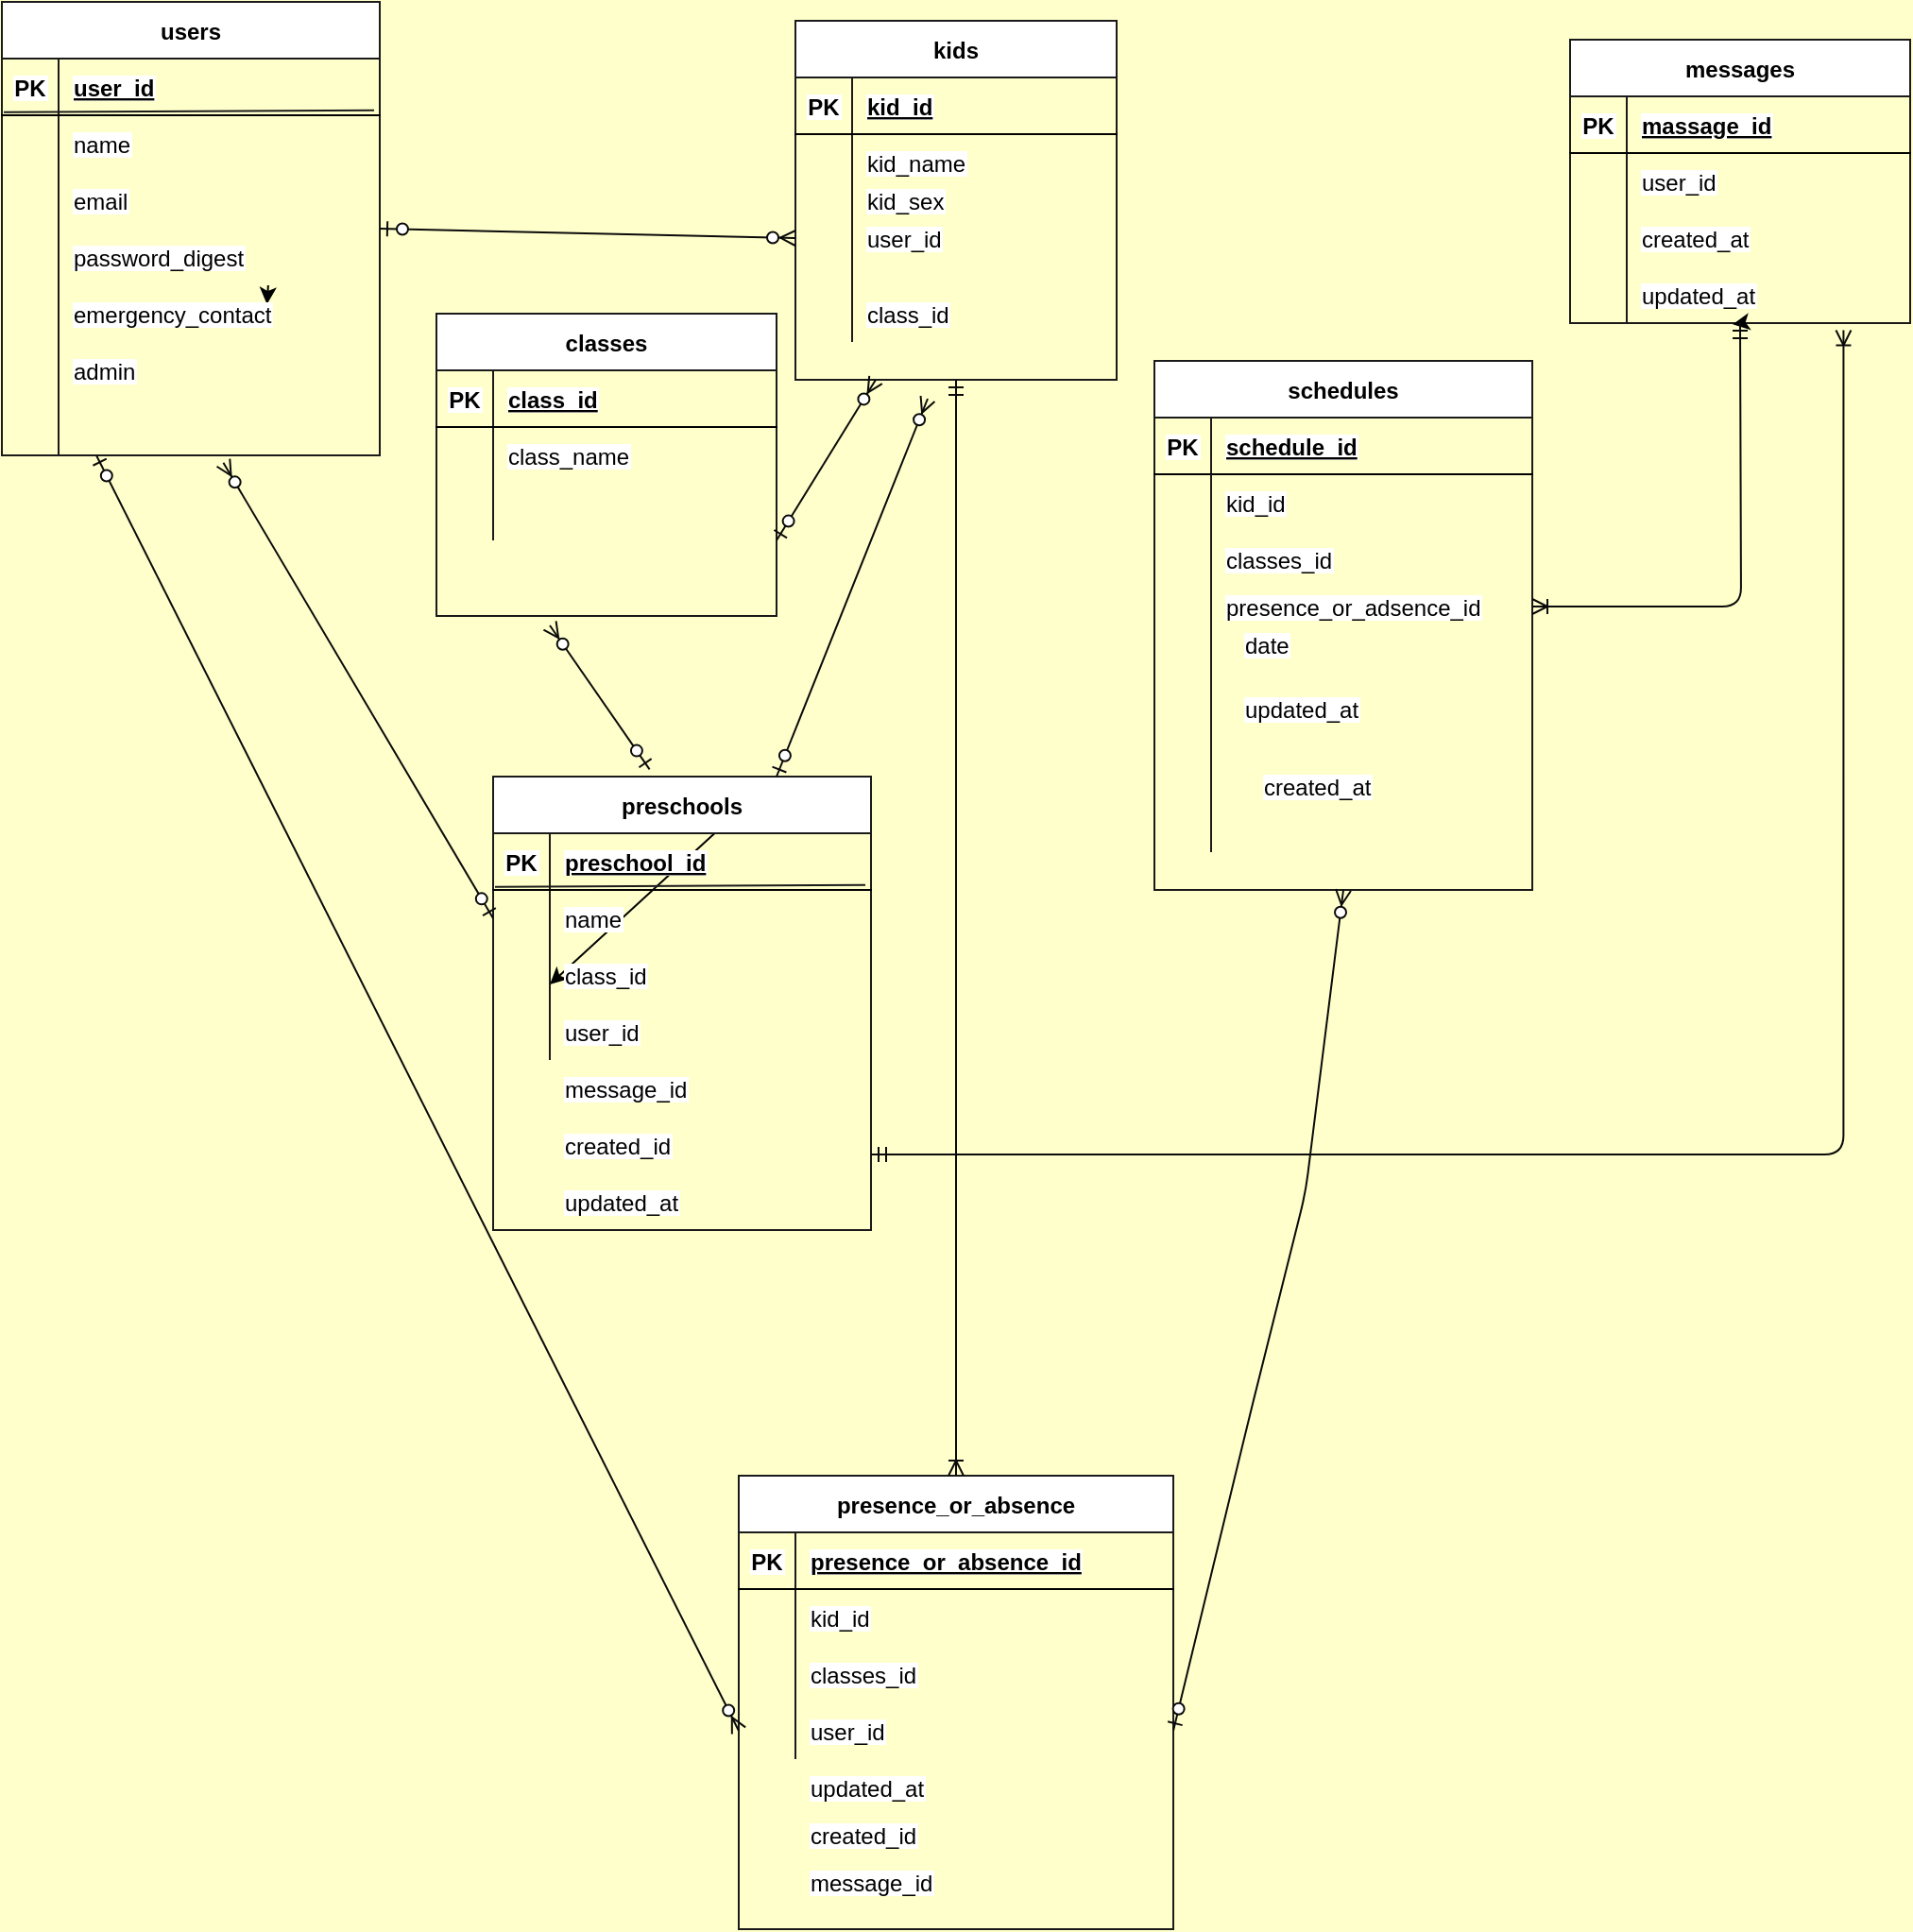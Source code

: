 <mxfile>
    <diagram id="ZVl_wyu_fpvA4I5iy3IS" name="ページ1">
        <mxGraphModel dx="3472" dy="940" grid="1" gridSize="10" guides="1" tooltips="1" connect="1" arrows="1" fold="1" page="1" pageScale="1" pageWidth="1169" pageHeight="827" background="#FFFFCC" math="0" shadow="0">
            <root>
                <mxCell id="0"/>
                <mxCell id="1" parent="0"/>
                <mxCell id="117" value="" style="edgeStyle=none;html=1;fontFamily=Helvetica;fontSize=12;fontColor=#1A1A1A;" parent="1" edge="1">
                    <mxGeometry relative="1" as="geometry">
                        <mxPoint x="190.938" y="190" as="sourcePoint"/>
                        <mxPoint x="190.312" y="200" as="targetPoint"/>
                    </mxGeometry>
                </mxCell>
                <mxCell id="147" value="users" style="shape=table;startSize=30;container=1;collapsible=1;childLayout=tableLayout;fixedRows=1;rowLines=0;fontStyle=1;align=center;resizeLast=1;labelBackgroundColor=#FFFFFF;fontColor=#000000;strokeColor=#1A1A1A;" parent="1" vertex="1">
                    <mxGeometry x="50" y="40" width="200" height="240" as="geometry"/>
                </mxCell>
                <mxCell id="148" value="" style="shape=partialRectangle;collapsible=0;dropTarget=0;pointerEvents=0;fillColor=none;top=0;left=0;bottom=1;right=0;points=[[0,0.5],[1,0.5]];portConstraint=eastwest;labelBackgroundColor=#FFFFFF;fontColor=#000000;" parent="147" vertex="1">
                    <mxGeometry y="30" width="200" height="30" as="geometry"/>
                </mxCell>
                <mxCell id="149" value="PK" style="shape=partialRectangle;connectable=0;fillColor=none;top=0;left=0;bottom=0;right=0;fontStyle=1;overflow=hidden;labelBackgroundColor=#FFFFFF;fontColor=#000000;" parent="148" vertex="1">
                    <mxGeometry width="30" height="30" as="geometry">
                        <mxRectangle width="30" height="30" as="alternateBounds"/>
                    </mxGeometry>
                </mxCell>
                <mxCell id="150" value="user_id" style="shape=partialRectangle;connectable=0;fillColor=none;top=0;left=0;bottom=0;right=0;align=left;spacingLeft=6;fontStyle=5;overflow=hidden;labelBackgroundColor=#FFFFFF;fontColor=#000000;strokeColor=#1A1A1A;" parent="148" vertex="1">
                    <mxGeometry x="30" width="170" height="30" as="geometry">
                        <mxRectangle width="170" height="30" as="alternateBounds"/>
                    </mxGeometry>
                </mxCell>
                <mxCell id="151" value="" style="shape=partialRectangle;collapsible=0;dropTarget=0;pointerEvents=0;fillColor=none;top=0;left=0;bottom=0;right=0;points=[[0,0.5],[1,0.5]];portConstraint=eastwest;labelBackgroundColor=#FFFFFF;fontColor=#000000;" parent="147" vertex="1">
                    <mxGeometry y="60" width="200" height="30" as="geometry"/>
                </mxCell>
                <mxCell id="152" value="" style="shape=partialRectangle;connectable=0;fillColor=none;top=0;left=0;bottom=0;right=0;editable=1;overflow=hidden;labelBackgroundColor=#FFFFFF;fontColor=#000000;strokeColor=#1A1A1A;" parent="151" vertex="1">
                    <mxGeometry width="30" height="30" as="geometry">
                        <mxRectangle width="30" height="30" as="alternateBounds"/>
                    </mxGeometry>
                </mxCell>
                <mxCell id="153" value="name" style="shape=partialRectangle;connectable=0;fillColor=none;top=0;left=0;bottom=0;right=0;align=left;spacingLeft=6;overflow=hidden;labelBackgroundColor=#FFFFFF;fontColor=#000000;" parent="151" vertex="1">
                    <mxGeometry x="30" width="170" height="30" as="geometry">
                        <mxRectangle width="170" height="30" as="alternateBounds"/>
                    </mxGeometry>
                </mxCell>
                <mxCell id="154" value="" style="shape=partialRectangle;collapsible=0;dropTarget=0;pointerEvents=0;fillColor=none;top=0;left=0;bottom=0;right=0;points=[[0,0.5],[1,0.5]];portConstraint=eastwest;labelBackgroundColor=#FFFFFF;fontColor=#000000;" parent="147" vertex="1">
                    <mxGeometry y="90" width="200" height="30" as="geometry"/>
                </mxCell>
                <mxCell id="155" value="" style="shape=partialRectangle;connectable=0;fillColor=none;top=0;left=0;bottom=0;right=0;editable=1;overflow=hidden;labelBackgroundColor=#FFFFFF;fontColor=#000000;" parent="154" vertex="1">
                    <mxGeometry width="30" height="30" as="geometry">
                        <mxRectangle width="30" height="30" as="alternateBounds"/>
                    </mxGeometry>
                </mxCell>
                <mxCell id="156" value="email" style="shape=partialRectangle;connectable=0;fillColor=none;top=0;left=0;bottom=0;right=0;align=left;spacingLeft=6;overflow=hidden;labelBackgroundColor=#FFFFFF;fontColor=#000000;" parent="154" vertex="1">
                    <mxGeometry x="30" width="170" height="30" as="geometry">
                        <mxRectangle width="170" height="30" as="alternateBounds"/>
                    </mxGeometry>
                </mxCell>
                <mxCell id="157" value="" style="shape=partialRectangle;collapsible=0;dropTarget=0;pointerEvents=0;fillColor=none;top=0;left=0;bottom=0;right=0;points=[[0,0.5],[1,0.5]];portConstraint=eastwest;labelBackgroundColor=#FFFFFF;fontColor=#000000;" parent="147" vertex="1">
                    <mxGeometry y="120" width="200" height="30" as="geometry"/>
                </mxCell>
                <mxCell id="158" value="" style="shape=partialRectangle;connectable=0;fillColor=none;top=0;left=0;bottom=0;right=0;editable=1;overflow=hidden;labelBackgroundColor=#FFFFFF;fontColor=#000000;" parent="157" vertex="1">
                    <mxGeometry width="30" height="30" as="geometry">
                        <mxRectangle width="30" height="30" as="alternateBounds"/>
                    </mxGeometry>
                </mxCell>
                <mxCell id="159" value="password_digest" style="shape=partialRectangle;connectable=0;fillColor=none;top=0;left=0;bottom=0;right=0;align=left;spacingLeft=6;overflow=hidden;labelBackgroundColor=#FFFFFF;fontColor=#000000;" parent="157" vertex="1">
                    <mxGeometry x="30" width="170" height="30" as="geometry">
                        <mxRectangle width="170" height="30" as="alternateBounds"/>
                    </mxGeometry>
                </mxCell>
                <mxCell id="tEkjb0rOvTiaRAdYScfO-287" value="" style="endArrow=none;html=1;strokeColor=#1A1A1A;entryX=0.985;entryY=-0.089;entryDx=0;entryDy=0;entryPerimeter=0;exitX=0.005;exitY=-0.055;exitDx=0;exitDy=0;exitPerimeter=0;" parent="147" source="151" target="151" edge="1">
                    <mxGeometry relative="1" as="geometry">
                        <mxPoint x="120" y="250" as="sourcePoint"/>
                        <mxPoint x="280" y="250" as="targetPoint"/>
                    </mxGeometry>
                </mxCell>
                <mxCell id="160" value="kids" style="shape=table;startSize=30;container=1;collapsible=1;childLayout=tableLayout;fixedRows=1;rowLines=0;fontStyle=1;align=center;resizeLast=1;labelBackgroundColor=#FFFFFF;fontColor=#000000;strokeColor=#1A1A1A;" parent="1" vertex="1">
                    <mxGeometry x="470" y="50" width="170" height="190" as="geometry"/>
                </mxCell>
                <mxCell id="161" value="" style="shape=partialRectangle;collapsible=0;dropTarget=0;pointerEvents=0;fillColor=none;top=0;left=0;bottom=1;right=0;points=[[0,0.5],[1,0.5]];portConstraint=eastwest;labelBackgroundColor=#FFFFFF;fontColor=#000000;" parent="160" vertex="1">
                    <mxGeometry y="30" width="170" height="30" as="geometry"/>
                </mxCell>
                <mxCell id="162" value="PK" style="shape=partialRectangle;connectable=0;fillColor=none;top=0;left=0;bottom=0;right=0;fontStyle=1;overflow=hidden;labelBackgroundColor=#FFFFFF;fontColor=#000000;" parent="161" vertex="1">
                    <mxGeometry width="30" height="30" as="geometry">
                        <mxRectangle width="30" height="30" as="alternateBounds"/>
                    </mxGeometry>
                </mxCell>
                <mxCell id="163" value="kid_id" style="shape=partialRectangle;connectable=0;fillColor=none;top=0;left=0;bottom=0;right=0;align=left;spacingLeft=6;fontStyle=5;overflow=hidden;labelBackgroundColor=#FFFFFF;fontColor=#000000;" parent="161" vertex="1">
                    <mxGeometry x="30" width="140" height="30" as="geometry">
                        <mxRectangle width="140" height="30" as="alternateBounds"/>
                    </mxGeometry>
                </mxCell>
                <mxCell id="164" value="" style="shape=partialRectangle;collapsible=0;dropTarget=0;pointerEvents=0;fillColor=none;top=0;left=0;bottom=0;right=0;points=[[0,0.5],[1,0.5]];portConstraint=eastwest;labelBackgroundColor=#FFFFFF;fontColor=#000000;" parent="160" vertex="1">
                    <mxGeometry y="60" width="170" height="30" as="geometry"/>
                </mxCell>
                <mxCell id="165" value="" style="shape=partialRectangle;connectable=0;fillColor=none;top=0;left=0;bottom=0;right=0;editable=1;overflow=hidden;labelBackgroundColor=#FFFFFF;fontColor=#000000;" parent="164" vertex="1">
                    <mxGeometry width="30" height="30" as="geometry">
                        <mxRectangle width="30" height="30" as="alternateBounds"/>
                    </mxGeometry>
                </mxCell>
                <mxCell id="166" value="kid_name" style="shape=partialRectangle;connectable=0;fillColor=none;top=0;left=0;bottom=0;right=0;align=left;spacingLeft=6;overflow=hidden;labelBackgroundColor=#FFFFFF;fontColor=#000000;" parent="164" vertex="1">
                    <mxGeometry x="30" width="140" height="30" as="geometry">
                        <mxRectangle width="140" height="30" as="alternateBounds"/>
                    </mxGeometry>
                </mxCell>
                <mxCell id="167" value="" style="shape=partialRectangle;collapsible=0;dropTarget=0;pointerEvents=0;fillColor=none;top=0;left=0;bottom=0;right=0;points=[[0,0.5],[1,0.5]];portConstraint=eastwest;labelBackgroundColor=#FFFFFF;fontColor=#000000;" parent="160" vertex="1">
                    <mxGeometry y="90" width="170" height="50" as="geometry"/>
                </mxCell>
                <mxCell id="168" value="" style="shape=partialRectangle;connectable=0;fillColor=none;top=0;left=0;bottom=0;right=0;editable=1;overflow=hidden;labelBackgroundColor=#FFFFFF;fontColor=#000000;" parent="167" vertex="1">
                    <mxGeometry width="30" height="50" as="geometry">
                        <mxRectangle width="30" height="50" as="alternateBounds"/>
                    </mxGeometry>
                </mxCell>
                <mxCell id="169" value="user_id" style="shape=partialRectangle;connectable=0;fillColor=none;top=0;left=0;bottom=0;right=0;align=left;spacingLeft=6;overflow=hidden;labelBackgroundColor=#FFFFFF;fontColor=#000000;" parent="167" vertex="1">
                    <mxGeometry x="30" width="140" height="50" as="geometry">
                        <mxRectangle width="140" height="50" as="alternateBounds"/>
                    </mxGeometry>
                </mxCell>
                <mxCell id="170" value="" style="shape=partialRectangle;collapsible=0;dropTarget=0;pointerEvents=0;fillColor=none;top=0;left=0;bottom=0;right=0;points=[[0,0.5],[1,0.5]];portConstraint=eastwest;labelBackgroundColor=#FFFFFF;fontColor=#000000;" parent="160" vertex="1">
                    <mxGeometry y="140" width="170" height="30" as="geometry"/>
                </mxCell>
                <mxCell id="171" value="" style="shape=partialRectangle;connectable=0;fillColor=none;top=0;left=0;bottom=0;right=0;editable=1;overflow=hidden;labelBackgroundColor=#FFFFFF;fontColor=#000000;" parent="170" vertex="1">
                    <mxGeometry width="30" height="30" as="geometry">
                        <mxRectangle width="30" height="30" as="alternateBounds"/>
                    </mxGeometry>
                </mxCell>
                <mxCell id="172" value="class_id" style="shape=partialRectangle;connectable=0;fillColor=none;top=0;left=0;bottom=0;right=0;align=left;spacingLeft=6;overflow=hidden;labelBackgroundColor=#FFFFFF;fontColor=#000000;" parent="170" vertex="1">
                    <mxGeometry x="30" width="140" height="30" as="geometry">
                        <mxRectangle width="140" height="30" as="alternateBounds"/>
                    </mxGeometry>
                </mxCell>
                <mxCell id="173" value="emergency_contact" style="shape=partialRectangle;connectable=0;fillColor=none;top=0;left=0;bottom=0;right=0;align=left;spacingLeft=6;overflow=hidden;labelBackgroundColor=#FFFFFF;fontColor=#000000;" parent="1" vertex="1">
                    <mxGeometry x="80" y="190" width="170" height="30" as="geometry">
                        <mxRectangle width="170" height="30" as="alternateBounds"/>
                    </mxGeometry>
                </mxCell>
                <mxCell id="175" value="admin" style="shape=partialRectangle;connectable=0;fillColor=none;top=0;left=0;bottom=0;right=0;align=left;spacingLeft=6;overflow=hidden;labelBackgroundColor=#FFFFFF;fontColor=#000000;" parent="1" vertex="1">
                    <mxGeometry x="80" y="220" width="170" height="30" as="geometry">
                        <mxRectangle width="170" height="30" as="alternateBounds"/>
                    </mxGeometry>
                </mxCell>
                <mxCell id="178" value="kid_sex" style="shape=partialRectangle;connectable=0;fillColor=none;top=0;left=0;bottom=0;right=0;align=left;spacingLeft=6;overflow=hidden;labelBackgroundColor=#FFFFFF;fontColor=#000000;" parent="1" vertex="1">
                    <mxGeometry x="500" y="120" width="140" height="50" as="geometry">
                        <mxRectangle width="140" height="50" as="alternateBounds"/>
                    </mxGeometry>
                </mxCell>
                <mxCell id="185" value="" style="fontSize=12;html=1;endArrow=ERzeroToMany;startArrow=ERzeroToOne;fontColor=#000000;strokeColor=#0A0A0A;entryX=0;entryY=0.5;entryDx=0;entryDy=0;" parent="1" target="167" edge="1">
                    <mxGeometry width="100" height="100" relative="1" as="geometry">
                        <mxPoint x="250" y="160" as="sourcePoint"/>
                        <mxPoint x="350" y="60" as="targetPoint"/>
                    </mxGeometry>
                </mxCell>
                <mxCell id="188" value="classes" style="shape=table;startSize=30;container=1;collapsible=1;childLayout=tableLayout;fixedRows=1;rowLines=0;fontStyle=1;align=center;resizeLast=1;labelBackgroundColor=#FFFFFF;fontColor=#000000;strokeColor=#1A1A1A;" parent="1" vertex="1">
                    <mxGeometry x="280" y="205" width="180" height="160" as="geometry"/>
                </mxCell>
                <mxCell id="189" value="" style="shape=partialRectangle;collapsible=0;dropTarget=0;pointerEvents=0;fillColor=none;top=0;left=0;bottom=1;right=0;points=[[0,0.5],[1,0.5]];portConstraint=eastwest;labelBackgroundColor=#FFFFFF;fontColor=#000000;" parent="188" vertex="1">
                    <mxGeometry y="30" width="180" height="30" as="geometry"/>
                </mxCell>
                <mxCell id="190" value="PK" style="shape=partialRectangle;connectable=0;fillColor=none;top=0;left=0;bottom=0;right=0;fontStyle=1;overflow=hidden;labelBackgroundColor=#FFFFFF;fontColor=#000000;" parent="189" vertex="1">
                    <mxGeometry width="30" height="30" as="geometry">
                        <mxRectangle width="30" height="30" as="alternateBounds"/>
                    </mxGeometry>
                </mxCell>
                <mxCell id="191" value="class_id" style="shape=partialRectangle;connectable=0;fillColor=none;top=0;left=0;bottom=0;right=0;align=left;spacingLeft=6;fontStyle=5;overflow=hidden;labelBackgroundColor=#FFFFFF;fontColor=#000000;" parent="189" vertex="1">
                    <mxGeometry x="30" width="150" height="30" as="geometry">
                        <mxRectangle width="150" height="30" as="alternateBounds"/>
                    </mxGeometry>
                </mxCell>
                <mxCell id="192" value="" style="shape=partialRectangle;collapsible=0;dropTarget=0;pointerEvents=0;fillColor=none;top=0;left=0;bottom=0;right=0;points=[[0,0.5],[1,0.5]];portConstraint=eastwest;labelBackgroundColor=#FFFFFF;fontColor=#000000;" parent="188" vertex="1">
                    <mxGeometry y="60" width="180" height="30" as="geometry"/>
                </mxCell>
                <mxCell id="193" value="" style="shape=partialRectangle;connectable=0;fillColor=none;top=0;left=0;bottom=0;right=0;editable=1;overflow=hidden;labelBackgroundColor=#FFFFFF;fontColor=#000000;" parent="192" vertex="1">
                    <mxGeometry width="30" height="30" as="geometry">
                        <mxRectangle width="30" height="30" as="alternateBounds"/>
                    </mxGeometry>
                </mxCell>
                <mxCell id="194" value="class_name" style="shape=partialRectangle;connectable=0;fillColor=none;top=0;left=0;bottom=0;right=0;align=left;spacingLeft=6;overflow=hidden;labelBackgroundColor=#FFFFFF;fontColor=#000000;" parent="192" vertex="1">
                    <mxGeometry x="30" width="150" height="30" as="geometry">
                        <mxRectangle width="150" height="30" as="alternateBounds"/>
                    </mxGeometry>
                </mxCell>
                <mxCell id="195" value="" style="shape=partialRectangle;collapsible=0;dropTarget=0;pointerEvents=0;fillColor=none;top=0;left=0;bottom=0;right=0;points=[[0,0.5],[1,0.5]];portConstraint=eastwest;labelBackgroundColor=#FFFFFF;fontColor=#000000;" parent="188" vertex="1">
                    <mxGeometry y="90" width="180" height="30" as="geometry"/>
                </mxCell>
                <mxCell id="196" value="" style="shape=partialRectangle;connectable=0;fillColor=none;top=0;left=0;bottom=0;right=0;editable=1;overflow=hidden;labelBackgroundColor=#FFFFFF;fontColor=#000000;" parent="195" vertex="1">
                    <mxGeometry width="30" height="30" as="geometry">
                        <mxRectangle width="30" height="30" as="alternateBounds"/>
                    </mxGeometry>
                </mxCell>
                <mxCell id="197" value="" style="shape=partialRectangle;connectable=0;fillColor=none;top=0;left=0;bottom=0;right=0;align=left;spacingLeft=6;overflow=hidden;labelBackgroundColor=#FFFFFF;fontColor=#000000;" parent="195" vertex="1">
                    <mxGeometry x="30" width="150" height="30" as="geometry">
                        <mxRectangle width="150" height="30" as="alternateBounds"/>
                    </mxGeometry>
                </mxCell>
                <mxCell id="210" value="" style="fontSize=12;html=1;endArrow=ERzeroToMany;startArrow=ERzeroToOne;fontColor=#000000;strokeColor=#0A0A0A;entryX=0.25;entryY=1;entryDx=0;entryDy=0;exitX=1;exitY=0.75;exitDx=0;exitDy=0;" parent="1" source="188" target="160" edge="1">
                    <mxGeometry width="100" height="100" relative="1" as="geometry">
                        <mxPoint x="360" y="500" as="sourcePoint"/>
                        <mxPoint x="460" y="400" as="targetPoint"/>
                    </mxGeometry>
                </mxCell>
                <mxCell id="211" value="schedules" style="shape=table;startSize=30;container=1;collapsible=1;childLayout=tableLayout;fixedRows=1;rowLines=0;fontStyle=1;align=center;resizeLast=1;labelBackgroundColor=#FFFFFF;fontColor=#000000;strokeColor=#1A1A1A;" parent="1" vertex="1">
                    <mxGeometry x="660" y="230" width="200" height="280" as="geometry"/>
                </mxCell>
                <mxCell id="212" value="" style="shape=partialRectangle;collapsible=0;dropTarget=0;pointerEvents=0;fillColor=none;top=0;left=0;bottom=1;right=0;points=[[0,0.5],[1,0.5]];portConstraint=eastwest;labelBackgroundColor=#FFFFFF;fontColor=#000000;" parent="211" vertex="1">
                    <mxGeometry y="30" width="200" height="30" as="geometry"/>
                </mxCell>
                <mxCell id="213" value="PK" style="shape=partialRectangle;connectable=0;fillColor=none;top=0;left=0;bottom=0;right=0;fontStyle=1;overflow=hidden;labelBackgroundColor=#FFFFFF;fontColor=#000000;" parent="212" vertex="1">
                    <mxGeometry width="30" height="30" as="geometry">
                        <mxRectangle width="30" height="30" as="alternateBounds"/>
                    </mxGeometry>
                </mxCell>
                <mxCell id="214" value="schedule_id" style="shape=partialRectangle;connectable=0;fillColor=none;top=0;left=0;bottom=0;right=0;align=left;spacingLeft=6;fontStyle=5;overflow=hidden;labelBackgroundColor=#FFFFFF;fontColor=#000000;" parent="212" vertex="1">
                    <mxGeometry x="30" width="170" height="30" as="geometry">
                        <mxRectangle width="170" height="30" as="alternateBounds"/>
                    </mxGeometry>
                </mxCell>
                <mxCell id="215" value="" style="shape=partialRectangle;collapsible=0;dropTarget=0;pointerEvents=0;fillColor=none;top=0;left=0;bottom=0;right=0;points=[[0,0.5],[1,0.5]];portConstraint=eastwest;labelBackgroundColor=#FFFFFF;fontColor=#000000;" parent="211" vertex="1">
                    <mxGeometry y="60" width="200" height="30" as="geometry"/>
                </mxCell>
                <mxCell id="216" value="" style="shape=partialRectangle;connectable=0;fillColor=none;top=0;left=0;bottom=0;right=0;editable=1;overflow=hidden;labelBackgroundColor=#FFFFFF;fontColor=#000000;" parent="215" vertex="1">
                    <mxGeometry width="30" height="30" as="geometry">
                        <mxRectangle width="30" height="30" as="alternateBounds"/>
                    </mxGeometry>
                </mxCell>
                <mxCell id="217" value="kid_id" style="shape=partialRectangle;connectable=0;fillColor=none;top=0;left=0;bottom=0;right=0;align=left;spacingLeft=6;overflow=hidden;labelBackgroundColor=#FFFFFF;fontColor=#000000;" parent="215" vertex="1">
                    <mxGeometry x="30" width="170" height="30" as="geometry">
                        <mxRectangle width="170" height="30" as="alternateBounds"/>
                    </mxGeometry>
                </mxCell>
                <mxCell id="218" value="" style="shape=partialRectangle;collapsible=0;dropTarget=0;pointerEvents=0;fillColor=none;top=0;left=0;bottom=0;right=0;points=[[0,0.5],[1,0.5]];portConstraint=eastwest;labelBackgroundColor=#FFFFFF;fontColor=#000000;" parent="211" vertex="1">
                    <mxGeometry y="90" width="200" height="30" as="geometry"/>
                </mxCell>
                <mxCell id="219" value="" style="shape=partialRectangle;connectable=0;fillColor=none;top=0;left=0;bottom=0;right=0;editable=1;overflow=hidden;labelBackgroundColor=#FFFFFF;fontColor=#000000;" parent="218" vertex="1">
                    <mxGeometry width="30" height="30" as="geometry">
                        <mxRectangle width="30" height="30" as="alternateBounds"/>
                    </mxGeometry>
                </mxCell>
                <mxCell id="220" value="classes_id" style="shape=partialRectangle;connectable=0;fillColor=none;top=0;left=0;bottom=0;right=0;align=left;spacingLeft=6;overflow=hidden;labelBackgroundColor=#FFFFFF;fontColor=#000000;" parent="218" vertex="1">
                    <mxGeometry x="30" width="170" height="30" as="geometry">
                        <mxRectangle width="170" height="30" as="alternateBounds"/>
                    </mxGeometry>
                </mxCell>
                <mxCell id="221" value="" style="shape=partialRectangle;collapsible=0;dropTarget=0;pointerEvents=0;fillColor=none;top=0;left=0;bottom=0;right=0;points=[[0,0.5],[1,0.5]];portConstraint=eastwest;labelBackgroundColor=#FFFFFF;fontColor=#000000;" parent="211" vertex="1">
                    <mxGeometry y="120" width="200" height="20" as="geometry"/>
                </mxCell>
                <mxCell id="222" value="" style="shape=partialRectangle;connectable=0;fillColor=none;top=0;left=0;bottom=0;right=0;editable=1;overflow=hidden;labelBackgroundColor=#FFFFFF;fontColor=#000000;" parent="221" vertex="1">
                    <mxGeometry width="30" height="20" as="geometry">
                        <mxRectangle width="30" height="20" as="alternateBounds"/>
                    </mxGeometry>
                </mxCell>
                <mxCell id="223" value="presence_or_adsence_id" style="shape=partialRectangle;connectable=0;fillColor=none;top=0;left=0;bottom=0;right=0;align=left;spacingLeft=6;overflow=hidden;labelBackgroundColor=#FFFFFF;fontColor=#000000;" parent="221" vertex="1">
                    <mxGeometry x="30" width="170" height="20" as="geometry">
                        <mxRectangle width="170" height="20" as="alternateBounds"/>
                    </mxGeometry>
                </mxCell>
                <mxCell id="225" value="date" style="shape=partialRectangle;connectable=0;fillColor=none;top=0;left=0;bottom=0;right=0;align=left;spacingLeft=6;overflow=hidden;labelBackgroundColor=#FFFFFF;fontColor=#000000;" parent="1" vertex="1">
                    <mxGeometry x="700" y="365" width="170" height="30" as="geometry">
                        <mxRectangle width="170" height="30" as="alternateBounds"/>
                    </mxGeometry>
                </mxCell>
                <mxCell id="226" value="created_at" style="shape=partialRectangle;connectable=0;fillColor=none;top=0;left=0;bottom=0;right=0;align=left;spacingLeft=6;overflow=hidden;labelBackgroundColor=#FFFFFF;fontColor=#000000;" parent="1" vertex="1">
                    <mxGeometry x="710" y="440" width="170" height="30" as="geometry">
                        <mxRectangle width="170" height="30" as="alternateBounds"/>
                    </mxGeometry>
                </mxCell>
                <mxCell id="227" value="updated_at" style="shape=partialRectangle;connectable=0;fillColor=none;top=0;left=0;bottom=0;right=0;align=left;spacingLeft=6;overflow=hidden;labelBackgroundColor=#FFFFFF;fontColor=#000000;" parent="1" vertex="1">
                    <mxGeometry x="700" y="399" width="170" height="30" as="geometry">
                        <mxRectangle width="170" height="30" as="alternateBounds"/>
                    </mxGeometry>
                </mxCell>
                <mxCell id="228" value="presence_or_absence" style="shape=table;startSize=30;container=1;collapsible=1;childLayout=tableLayout;fixedRows=1;rowLines=0;fontStyle=1;align=center;resizeLast=1;labelBackgroundColor=#FFFFFF;fontColor=#000000;strokeColor=#1A1A1A;" parent="1" vertex="1">
                    <mxGeometry x="440" y="820" width="230" height="240" as="geometry"/>
                </mxCell>
                <mxCell id="229" value="" style="shape=partialRectangle;collapsible=0;dropTarget=0;pointerEvents=0;fillColor=none;top=0;left=0;bottom=1;right=0;points=[[0,0.5],[1,0.5]];portConstraint=eastwest;labelBackgroundColor=#FFFFFF;fontColor=#000000;" parent="228" vertex="1">
                    <mxGeometry y="30" width="230" height="30" as="geometry"/>
                </mxCell>
                <mxCell id="230" value="PK" style="shape=partialRectangle;connectable=0;fillColor=none;top=0;left=0;bottom=0;right=0;fontStyle=1;overflow=hidden;labelBackgroundColor=#FFFFFF;fontColor=#000000;" parent="229" vertex="1">
                    <mxGeometry width="30" height="30" as="geometry">
                        <mxRectangle width="30" height="30" as="alternateBounds"/>
                    </mxGeometry>
                </mxCell>
                <mxCell id="231" value="presence_or_absence_id" style="shape=partialRectangle;connectable=0;fillColor=none;top=0;left=0;bottom=0;right=0;align=left;spacingLeft=6;fontStyle=5;overflow=hidden;labelBackgroundColor=#FFFFFF;fontColor=#000000;" parent="229" vertex="1">
                    <mxGeometry x="30" width="200" height="30" as="geometry">
                        <mxRectangle width="200" height="30" as="alternateBounds"/>
                    </mxGeometry>
                </mxCell>
                <mxCell id="232" value="" style="shape=partialRectangle;collapsible=0;dropTarget=0;pointerEvents=0;fillColor=none;top=0;left=0;bottom=0;right=0;points=[[0,0.5],[1,0.5]];portConstraint=eastwest;labelBackgroundColor=#FFFFFF;fontColor=#000000;" parent="228" vertex="1">
                    <mxGeometry y="60" width="230" height="30" as="geometry"/>
                </mxCell>
                <mxCell id="233" value="" style="shape=partialRectangle;connectable=0;fillColor=none;top=0;left=0;bottom=0;right=0;editable=1;overflow=hidden;labelBackgroundColor=#FFFFFF;fontColor=#000000;" parent="232" vertex="1">
                    <mxGeometry width="30" height="30" as="geometry">
                        <mxRectangle width="30" height="30" as="alternateBounds"/>
                    </mxGeometry>
                </mxCell>
                <mxCell id="234" value="kid_id" style="shape=partialRectangle;connectable=0;fillColor=none;top=0;left=0;bottom=0;right=0;align=left;spacingLeft=6;overflow=hidden;labelBackgroundColor=#FFFFFF;fontColor=#000000;" parent="232" vertex="1">
                    <mxGeometry x="30" width="200" height="30" as="geometry">
                        <mxRectangle width="200" height="30" as="alternateBounds"/>
                    </mxGeometry>
                </mxCell>
                <mxCell id="235" value="" style="shape=partialRectangle;collapsible=0;dropTarget=0;pointerEvents=0;fillColor=none;top=0;left=0;bottom=0;right=0;points=[[0,0.5],[1,0.5]];portConstraint=eastwest;labelBackgroundColor=#FFFFFF;fontColor=#000000;" parent="228" vertex="1">
                    <mxGeometry y="90" width="230" height="30" as="geometry"/>
                </mxCell>
                <mxCell id="236" value="" style="shape=partialRectangle;connectable=0;fillColor=none;top=0;left=0;bottom=0;right=0;editable=1;overflow=hidden;labelBackgroundColor=#FFFFFF;fontColor=#000000;" parent="235" vertex="1">
                    <mxGeometry width="30" height="30" as="geometry">
                        <mxRectangle width="30" height="30" as="alternateBounds"/>
                    </mxGeometry>
                </mxCell>
                <mxCell id="237" value="classes_id" style="shape=partialRectangle;connectable=0;fillColor=none;top=0;left=0;bottom=0;right=0;align=left;spacingLeft=6;overflow=hidden;labelBackgroundColor=#FFFFFF;fontColor=#000000;strokeColor=#1A1A1A;" parent="235" vertex="1">
                    <mxGeometry x="30" width="200" height="30" as="geometry">
                        <mxRectangle width="200" height="30" as="alternateBounds"/>
                    </mxGeometry>
                </mxCell>
                <mxCell id="238" value="" style="shape=partialRectangle;collapsible=0;dropTarget=0;pointerEvents=0;fillColor=none;top=0;left=0;bottom=0;right=0;points=[[0,0.5],[1,0.5]];portConstraint=eastwest;labelBackgroundColor=#FFFFFF;fontColor=#000000;" parent="228" vertex="1">
                    <mxGeometry y="120" width="230" height="30" as="geometry"/>
                </mxCell>
                <mxCell id="239" value="" style="shape=partialRectangle;connectable=0;fillColor=none;top=0;left=0;bottom=0;right=0;editable=1;overflow=hidden;labelBackgroundColor=#FFFFFF;fontColor=#000000;" parent="238" vertex="1">
                    <mxGeometry width="30" height="30" as="geometry">
                        <mxRectangle width="30" height="30" as="alternateBounds"/>
                    </mxGeometry>
                </mxCell>
                <mxCell id="240" value="user_id" style="shape=partialRectangle;connectable=0;fillColor=none;top=0;left=0;bottom=0;right=0;align=left;spacingLeft=6;overflow=hidden;labelBackgroundColor=#FFFFFF;fontColor=#000000;" parent="238" vertex="1">
                    <mxGeometry x="30" width="200" height="30" as="geometry">
                        <mxRectangle width="200" height="30" as="alternateBounds"/>
                    </mxGeometry>
                </mxCell>
                <mxCell id="242" value="message_id" style="shape=partialRectangle;connectable=0;fillColor=none;top=0;left=0;bottom=0;right=0;align=left;spacingLeft=6;overflow=hidden;labelBackgroundColor=#FFFFFF;fontColor=#000000;" parent="1" vertex="1">
                    <mxGeometry x="470" y="1020" width="200" height="30" as="geometry">
                        <mxRectangle width="200" height="30" as="alternateBounds"/>
                    </mxGeometry>
                </mxCell>
                <mxCell id="243" value="created_id" style="shape=partialRectangle;connectable=0;fillColor=none;top=0;left=0;bottom=0;right=0;align=left;spacingLeft=6;overflow=hidden;labelBackgroundColor=#FFFFFF;fontColor=#000000;" parent="1" vertex="1">
                    <mxGeometry x="470" y="1000" width="200" height="20" as="geometry">
                        <mxRectangle width="200" height="30" as="alternateBounds"/>
                    </mxGeometry>
                </mxCell>
                <mxCell id="244" value="updated_at" style="shape=partialRectangle;connectable=0;fillColor=none;top=0;left=0;bottom=0;right=0;align=left;spacingLeft=6;overflow=hidden;labelBackgroundColor=#FFFFFF;fontColor=#000000;" parent="1" vertex="1">
                    <mxGeometry x="470" y="970" width="170" height="30" as="geometry">
                        <mxRectangle width="170" height="30" as="alternateBounds"/>
                    </mxGeometry>
                </mxCell>
                <mxCell id="258" value="messages" style="shape=table;startSize=30;container=1;collapsible=1;childLayout=tableLayout;fixedRows=1;rowLines=0;fontStyle=1;align=center;resizeLast=1;labelBackgroundColor=#FFFFFF;fontColor=#000000;strokeColor=#1A1A1A;" parent="1" vertex="1">
                    <mxGeometry x="880" y="60" width="180" height="150" as="geometry"/>
                </mxCell>
                <mxCell id="259" value="" style="shape=partialRectangle;collapsible=0;dropTarget=0;pointerEvents=0;fillColor=none;top=0;left=0;bottom=1;right=0;points=[[0,0.5],[1,0.5]];portConstraint=eastwest;labelBackgroundColor=#FFFFFF;fontColor=#000000;" parent="258" vertex="1">
                    <mxGeometry y="30" width="180" height="30" as="geometry"/>
                </mxCell>
                <mxCell id="260" value="PK" style="shape=partialRectangle;connectable=0;fillColor=none;top=0;left=0;bottom=0;right=0;fontStyle=1;overflow=hidden;labelBackgroundColor=#FFFFFF;fontColor=#000000;" parent="259" vertex="1">
                    <mxGeometry width="30" height="30" as="geometry">
                        <mxRectangle width="30" height="30" as="alternateBounds"/>
                    </mxGeometry>
                </mxCell>
                <mxCell id="261" value="massage_id" style="shape=partialRectangle;connectable=0;fillColor=none;top=0;left=0;bottom=0;right=0;align=left;spacingLeft=6;fontStyle=5;overflow=hidden;labelBackgroundColor=#FFFFFF;fontColor=#000000;" parent="259" vertex="1">
                    <mxGeometry x="30" width="150" height="30" as="geometry">
                        <mxRectangle width="150" height="30" as="alternateBounds"/>
                    </mxGeometry>
                </mxCell>
                <mxCell id="262" value="" style="shape=partialRectangle;collapsible=0;dropTarget=0;pointerEvents=0;fillColor=none;top=0;left=0;bottom=0;right=0;points=[[0,0.5],[1,0.5]];portConstraint=eastwest;labelBackgroundColor=#FFFFFF;fontColor=#000000;" parent="258" vertex="1">
                    <mxGeometry y="60" width="180" height="30" as="geometry"/>
                </mxCell>
                <mxCell id="263" value="" style="shape=partialRectangle;connectable=0;fillColor=none;top=0;left=0;bottom=0;right=0;editable=1;overflow=hidden;labelBackgroundColor=#FFFFFF;fontColor=#000000;" parent="262" vertex="1">
                    <mxGeometry width="30" height="30" as="geometry">
                        <mxRectangle width="30" height="30" as="alternateBounds"/>
                    </mxGeometry>
                </mxCell>
                <mxCell id="264" value="user_id" style="shape=partialRectangle;connectable=0;fillColor=none;top=0;left=0;bottom=0;right=0;align=left;spacingLeft=6;overflow=hidden;labelBackgroundColor=#FFFFFF;fontColor=#000000;" parent="262" vertex="1">
                    <mxGeometry x="30" width="150" height="30" as="geometry">
                        <mxRectangle width="150" height="30" as="alternateBounds"/>
                    </mxGeometry>
                </mxCell>
                <mxCell id="265" value="" style="shape=partialRectangle;collapsible=0;dropTarget=0;pointerEvents=0;fillColor=none;top=0;left=0;bottom=0;right=0;points=[[0,0.5],[1,0.5]];portConstraint=eastwest;labelBackgroundColor=#FFFFFF;fontColor=#000000;" parent="258" vertex="1">
                    <mxGeometry y="90" width="180" height="30" as="geometry"/>
                </mxCell>
                <mxCell id="266" value="" style="shape=partialRectangle;connectable=0;fillColor=none;top=0;left=0;bottom=0;right=0;editable=1;overflow=hidden;labelBackgroundColor=#FFFFFF;fontColor=#000000;" parent="265" vertex="1">
                    <mxGeometry width="30" height="30" as="geometry">
                        <mxRectangle width="30" height="30" as="alternateBounds"/>
                    </mxGeometry>
                </mxCell>
                <mxCell id="267" value="created_at" style="shape=partialRectangle;connectable=0;fillColor=none;top=0;left=0;bottom=0;right=0;align=left;spacingLeft=6;overflow=hidden;labelBackgroundColor=#FFFFFF;fontColor=#000000;" parent="265" vertex="1">
                    <mxGeometry x="30" width="150" height="30" as="geometry">
                        <mxRectangle width="150" height="30" as="alternateBounds"/>
                    </mxGeometry>
                </mxCell>
                <mxCell id="268" value="" style="shape=partialRectangle;collapsible=0;dropTarget=0;pointerEvents=0;fillColor=none;top=0;left=0;bottom=0;right=0;points=[[0,0.5],[1,0.5]];portConstraint=eastwest;labelBackgroundColor=#FFFFFF;fontColor=#000000;" parent="258" vertex="1">
                    <mxGeometry y="120" width="180" height="30" as="geometry"/>
                </mxCell>
                <mxCell id="269" value="" style="shape=partialRectangle;connectable=0;fillColor=none;top=0;left=0;bottom=0;right=0;editable=1;overflow=hidden;labelBackgroundColor=#FFFFFF;fontColor=#000000;" parent="268" vertex="1">
                    <mxGeometry width="30" height="30" as="geometry">
                        <mxRectangle width="30" height="30" as="alternateBounds"/>
                    </mxGeometry>
                </mxCell>
                <mxCell id="270" value="updated_at" style="shape=partialRectangle;connectable=0;fillColor=none;top=0;left=0;bottom=0;right=0;align=left;spacingLeft=6;overflow=hidden;labelBackgroundColor=#FFFFFF;fontColor=#000000;" parent="268" vertex="1">
                    <mxGeometry x="30" width="150" height="30" as="geometry">
                        <mxRectangle width="150" height="30" as="alternateBounds"/>
                    </mxGeometry>
                </mxCell>
                <mxCell id="tEkjb0rOvTiaRAdYScfO-294" style="edgeStyle=none;html=1;exitX=0.5;exitY=1;exitDx=0;exitDy=0;entryX=0.478;entryY=1.022;entryDx=0;entryDy=0;entryPerimeter=0;" parent="258" source="258" target="268" edge="1">
                    <mxGeometry relative="1" as="geometry"/>
                </mxCell>
                <mxCell id="274" value="" style="edgeStyle=orthogonalEdgeStyle;fontSize=12;html=1;endArrow=ERoneToMany;startArrow=ERmandOne;fontColor=#000000;strokeColor=#0A0A0A;entryX=1;entryY=0.5;entryDx=0;entryDy=0;" parent="1" target="221" edge="1">
                    <mxGeometry width="100" height="100" relative="1" as="geometry">
                        <mxPoint x="970" y="210" as="sourcePoint"/>
                        <mxPoint x="670" y="720" as="targetPoint"/>
                    </mxGeometry>
                </mxCell>
                <mxCell id="275" value="" style="fontSize=12;html=1;endArrow=ERzeroToMany;startArrow=ERzeroToOne;fontColor=#000000;strokeColor=#0A0A0A;exitX=0.25;exitY=1;exitDx=0;exitDy=0;entryX=0;entryY=0.5;entryDx=0;entryDy=0;" parent="1" source="147" target="238" edge="1">
                    <mxGeometry width="100" height="100" relative="1" as="geometry">
                        <mxPoint x="470" y="520" as="sourcePoint"/>
                        <mxPoint x="240" y="680" as="targetPoint"/>
                    </mxGeometry>
                </mxCell>
                <mxCell id="281" value="" style="edgeStyle=orthogonalEdgeStyle;fontSize=12;html=1;endArrow=ERoneToMany;startArrow=ERmandOne;fontColor=#000000;strokeColor=#0A0A0A;exitX=0.5;exitY=1;exitDx=0;exitDy=0;" parent="1" source="160" edge="1">
                    <mxGeometry width="100" height="100" relative="1" as="geometry">
                        <mxPoint x="350" y="530" as="sourcePoint"/>
                        <mxPoint x="555" y="820" as="targetPoint"/>
                    </mxGeometry>
                </mxCell>
                <mxCell id="287" value="" style="fontSize=12;html=1;endArrow=ERzeroToMany;startArrow=ERzeroToOne;fontColor=#000000;strokeColor=#0A0A0A;entryX=0.5;entryY=1;entryDx=0;entryDy=0;exitX=1;exitY=0.5;exitDx=0;exitDy=0;" parent="1" target="211" edge="1" source="238">
                    <mxGeometry width="100" height="100" relative="1" as="geometry">
                        <mxPoint x="560" y="830" as="sourcePoint"/>
                        <mxPoint x="860" y="490" as="targetPoint"/>
                        <Array as="points">
                            <mxPoint x="710" y="790"/>
                            <mxPoint x="740" y="670"/>
                        </Array>
                    </mxGeometry>
                </mxCell>
                <mxCell id="tEkjb0rOvTiaRAdYScfO-288" value="" style="endArrow=none;html=1;strokeColor=#1A1A1A;" parent="1" edge="1">
                    <mxGeometry width="50" height="50" relative="1" as="geometry">
                        <mxPoint x="80" y="280" as="sourcePoint"/>
                        <mxPoint x="80" y="190" as="targetPoint"/>
                        <Array as="points">
                            <mxPoint x="80" y="280"/>
                        </Array>
                    </mxGeometry>
                </mxCell>
                <mxCell id="tEkjb0rOvTiaRAdYScfO-290" value="" style="endArrow=none;html=1;strokeColor=#1A1A1A;" parent="1" edge="1">
                    <mxGeometry width="50" height="50" relative="1" as="geometry">
                        <mxPoint x="690" y="290" as="sourcePoint"/>
                        <mxPoint x="690" y="490" as="targetPoint"/>
                    </mxGeometry>
                </mxCell>
                <mxCell id="305" style="edgeStyle=none;html=1;exitX=0.75;exitY=0;exitDx=0;exitDy=0;" edge="1" parent="1" source="288">
                    <mxGeometry relative="1" as="geometry">
                        <mxPoint x="340" y="560" as="targetPoint"/>
                    </mxGeometry>
                </mxCell>
                <mxCell id="288" value="preschools" style="shape=table;startSize=30;container=1;collapsible=1;childLayout=tableLayout;fixedRows=1;rowLines=0;fontStyle=1;align=center;resizeLast=1;labelBackgroundColor=#FFFFFF;fontColor=#000000;strokeColor=#1A1A1A;" vertex="1" parent="1">
                    <mxGeometry x="310" y="450" width="200" height="240" as="geometry"/>
                </mxCell>
                <mxCell id="289" value="" style="shape=partialRectangle;collapsible=0;dropTarget=0;pointerEvents=0;fillColor=none;top=0;left=0;bottom=1;right=0;points=[[0,0.5],[1,0.5]];portConstraint=eastwest;labelBackgroundColor=#FFFFFF;fontColor=#000000;" vertex="1" parent="288">
                    <mxGeometry y="30" width="200" height="30" as="geometry"/>
                </mxCell>
                <mxCell id="290" value="PK" style="shape=partialRectangle;connectable=0;fillColor=none;top=0;left=0;bottom=0;right=0;fontStyle=1;overflow=hidden;labelBackgroundColor=#FFFFFF;fontColor=#000000;" vertex="1" parent="289">
                    <mxGeometry width="30" height="30" as="geometry">
                        <mxRectangle width="30" height="30" as="alternateBounds"/>
                    </mxGeometry>
                </mxCell>
                <mxCell id="291" value="preschool_id" style="shape=partialRectangle;connectable=0;fillColor=none;top=0;left=0;bottom=0;right=0;align=left;spacingLeft=6;fontStyle=5;overflow=hidden;labelBackgroundColor=#FFFFFF;fontColor=#000000;strokeColor=#1A1A1A;" vertex="1" parent="289">
                    <mxGeometry x="30" width="170" height="30" as="geometry">
                        <mxRectangle width="170" height="30" as="alternateBounds"/>
                    </mxGeometry>
                </mxCell>
                <mxCell id="292" value="" style="shape=partialRectangle;collapsible=0;dropTarget=0;pointerEvents=0;fillColor=none;top=0;left=0;bottom=0;right=0;points=[[0,0.5],[1,0.5]];portConstraint=eastwest;labelBackgroundColor=#FFFFFF;fontColor=#000000;" vertex="1" parent="288">
                    <mxGeometry y="60" width="200" height="30" as="geometry"/>
                </mxCell>
                <mxCell id="293" value="" style="shape=partialRectangle;connectable=0;fillColor=none;top=0;left=0;bottom=0;right=0;editable=1;overflow=hidden;labelBackgroundColor=#FFFFFF;fontColor=#000000;strokeColor=#1A1A1A;" vertex="1" parent="292">
                    <mxGeometry width="30" height="30" as="geometry">
                        <mxRectangle width="30" height="30" as="alternateBounds"/>
                    </mxGeometry>
                </mxCell>
                <mxCell id="294" value="name" style="shape=partialRectangle;connectable=0;fillColor=none;top=0;left=0;bottom=0;right=0;align=left;spacingLeft=6;overflow=hidden;labelBackgroundColor=#FFFFFF;fontColor=#000000;" vertex="1" parent="292">
                    <mxGeometry x="30" width="170" height="30" as="geometry">
                        <mxRectangle width="170" height="30" as="alternateBounds"/>
                    </mxGeometry>
                </mxCell>
                <mxCell id="295" value="" style="shape=partialRectangle;collapsible=0;dropTarget=0;pointerEvents=0;fillColor=none;top=0;left=0;bottom=0;right=0;points=[[0,0.5],[1,0.5]];portConstraint=eastwest;labelBackgroundColor=#FFFFFF;fontColor=#000000;" vertex="1" parent="288">
                    <mxGeometry y="90" width="200" height="30" as="geometry"/>
                </mxCell>
                <mxCell id="296" value="" style="shape=partialRectangle;connectable=0;fillColor=none;top=0;left=0;bottom=0;right=0;editable=1;overflow=hidden;labelBackgroundColor=#FFFFFF;fontColor=#000000;" vertex="1" parent="295">
                    <mxGeometry width="30" height="30" as="geometry">
                        <mxRectangle width="30" height="30" as="alternateBounds"/>
                    </mxGeometry>
                </mxCell>
                <mxCell id="297" value="class_id" style="shape=partialRectangle;connectable=0;fillColor=none;top=0;left=0;bottom=0;right=0;align=left;spacingLeft=6;overflow=hidden;labelBackgroundColor=#FFFFFF;fontColor=#000000;" vertex="1" parent="295">
                    <mxGeometry x="30" width="170" height="30" as="geometry">
                        <mxRectangle width="170" height="30" as="alternateBounds"/>
                    </mxGeometry>
                </mxCell>
                <mxCell id="298" value="" style="shape=partialRectangle;collapsible=0;dropTarget=0;pointerEvents=0;fillColor=none;top=0;left=0;bottom=0;right=0;points=[[0,0.5],[1,0.5]];portConstraint=eastwest;labelBackgroundColor=#FFFFFF;fontColor=#000000;" vertex="1" parent="288">
                    <mxGeometry y="120" width="200" height="30" as="geometry"/>
                </mxCell>
                <mxCell id="299" value="" style="shape=partialRectangle;connectable=0;fillColor=none;top=0;left=0;bottom=0;right=0;editable=1;overflow=hidden;labelBackgroundColor=#FFFFFF;fontColor=#000000;" vertex="1" parent="298">
                    <mxGeometry width="30" height="30" as="geometry">
                        <mxRectangle width="30" height="30" as="alternateBounds"/>
                    </mxGeometry>
                </mxCell>
                <mxCell id="300" value="user_id" style="shape=partialRectangle;connectable=0;fillColor=none;top=0;left=0;bottom=0;right=0;align=left;spacingLeft=6;overflow=hidden;labelBackgroundColor=#FFFFFF;fontColor=#000000;" vertex="1" parent="298">
                    <mxGeometry x="30" width="170" height="30" as="geometry">
                        <mxRectangle width="170" height="30" as="alternateBounds"/>
                    </mxGeometry>
                </mxCell>
                <mxCell id="301" value="" style="endArrow=none;html=1;strokeColor=#1A1A1A;entryX=0.985;entryY=-0.089;entryDx=0;entryDy=0;entryPerimeter=0;exitX=0.005;exitY=-0.055;exitDx=0;exitDy=0;exitPerimeter=0;" edge="1" parent="288" source="292" target="292">
                    <mxGeometry relative="1" as="geometry">
                        <mxPoint x="120" y="250" as="sourcePoint"/>
                        <mxPoint x="280" y="250" as="targetPoint"/>
                    </mxGeometry>
                </mxCell>
                <mxCell id="302" value="message_id" style="shape=partialRectangle;connectable=0;fillColor=none;top=0;left=0;bottom=0;right=0;align=left;spacingLeft=6;overflow=hidden;labelBackgroundColor=#FFFFFF;fontColor=#000000;" vertex="1" parent="1">
                    <mxGeometry x="340" y="600" width="170" height="30" as="geometry">
                        <mxRectangle width="170" height="30" as="alternateBounds"/>
                    </mxGeometry>
                </mxCell>
                <mxCell id="303" value="created_id" style="shape=partialRectangle;connectable=0;fillColor=none;top=0;left=0;bottom=0;right=0;align=left;spacingLeft=6;overflow=hidden;labelBackgroundColor=#FFFFFF;fontColor=#000000;" vertex="1" parent="1">
                    <mxGeometry x="340" y="630" width="200" height="30" as="geometry">
                        <mxRectangle width="200" height="30" as="alternateBounds"/>
                    </mxGeometry>
                </mxCell>
                <mxCell id="304" value="updated_at" style="shape=partialRectangle;connectable=0;fillColor=none;top=0;left=0;bottom=0;right=0;align=left;spacingLeft=6;overflow=hidden;labelBackgroundColor=#FFFFFF;fontColor=#000000;" vertex="1" parent="1">
                    <mxGeometry x="340" y="660" width="170" height="30" as="geometry">
                        <mxRectangle width="170" height="30" as="alternateBounds"/>
                    </mxGeometry>
                </mxCell>
                <mxCell id="306" value="" style="fontSize=12;html=1;endArrow=ERzeroToMany;startArrow=ERzeroToOne;fontColor=#000000;strokeColor=#0A0A0A;exitX=0.414;exitY=-0.016;exitDx=0;exitDy=0;exitPerimeter=0;" edge="1" parent="1" source="288">
                    <mxGeometry width="100" height="100" relative="1" as="geometry">
                        <mxPoint x="500" y="380" as="sourcePoint"/>
                        <mxPoint x="340" y="370" as="targetPoint"/>
                        <Array as="points"/>
                    </mxGeometry>
                </mxCell>
                <mxCell id="307" value="" style="fontSize=12;html=1;endArrow=ERzeroToMany;startArrow=ERzeroToOne;fontColor=#000000;strokeColor=#0A0A0A;exitX=0;exitY=0.5;exitDx=0;exitDy=0;" edge="1" parent="1" source="292">
                    <mxGeometry width="100" height="100" relative="1" as="geometry">
                        <mxPoint x="220" y="360" as="sourcePoint"/>
                        <mxPoint x="167.2" y="283.84" as="targetPoint"/>
                        <Array as="points"/>
                    </mxGeometry>
                </mxCell>
                <mxCell id="308" value="" style="fontSize=12;html=1;endArrow=ERzeroToMany;startArrow=ERzeroToOne;fontColor=#000000;strokeColor=#0A0A0A;exitX=0.75;exitY=0;exitDx=0;exitDy=0;" edge="1" parent="1" source="288">
                    <mxGeometry width="100" height="100" relative="1" as="geometry">
                        <mxPoint x="460" y="440" as="sourcePoint"/>
                        <mxPoint x="540" y="250" as="targetPoint"/>
                    </mxGeometry>
                </mxCell>
                <mxCell id="309" value="" style="edgeStyle=orthogonalEdgeStyle;fontSize=12;html=1;endArrow=ERoneToMany;startArrow=ERmandOne;fontColor=#000000;strokeColor=#0A0A0A;entryX=0.804;entryY=1.126;entryDx=0;entryDy=0;entryPerimeter=0;" edge="1" parent="1" target="268">
                    <mxGeometry width="100" height="100" relative="1" as="geometry">
                        <mxPoint x="510" y="650" as="sourcePoint"/>
                        <mxPoint x="940" y="560" as="targetPoint"/>
                        <Array as="points">
                            <mxPoint x="1025" y="650"/>
                        </Array>
                    </mxGeometry>
                </mxCell>
            </root>
        </mxGraphModel>
    </diagram>
    <diagram id="SjrSYpjQ3CcY3f4m1VKY" name="ページ2">
        <mxGraphModel dx="868" dy="414" grid="1" gridSize="10" guides="1" tooltips="1" connect="1" arrows="1" fold="1" page="1" pageScale="1" pageWidth="690" pageHeight="980" background="#FFFFCC" math="0" shadow="0">
            <root>
                <mxCell id="K3DedOTArw7rSLO7V-P2-0"/>
                <mxCell id="K3DedOTArw7rSLO7V-P2-1" parent="K3DedOTArw7rSLO7V-P2-0"/>
                <mxCell id="DSQFO0hlY9KWXjbJpxo7-17" style="edgeStyle=none;html=1;entryX=0.75;entryY=0;entryDx=0;entryDy=0;labelBorderColor=#1A1A1A;fontColor=#FFFFFF;strokeColor=#0A0A0A;" parent="K3DedOTArw7rSLO7V-P2-1" source="K3DedOTArw7rSLO7V-P2-2" target="K3DedOTArw7rSLO7V-P2-19" edge="1">
                    <mxGeometry relative="1" as="geometry"/>
                </mxCell>
                <mxCell id="K3DedOTArw7rSLO7V-P2-2" value="Sign in" style="whiteSpace=wrap;html=1;align=center;labelBackgroundColor=#99CCFF;labelBorderColor=#1A1A1A;fontFamily=Helvetica;fontSize=12;fontColor=#1A1A1A;strokeColor=#666666;fillColor=#f5f5f5;" parent="K3DedOTArw7rSLO7V-P2-1" vertex="1">
                    <mxGeometry x="270" y="50" width="100" height="40" as="geometry"/>
                </mxCell>
                <mxCell id="K3DedOTArw7rSLO7V-P2-3" value="Top" style="whiteSpace=wrap;html=1;align=center;labelBackgroundColor=#99CCFF;labelBorderColor=#1A1A1A;fontFamily=Helvetica;fontSize=12;fontColor=#1A1A1A;strokeColor=#666666;fillColor=#f5f5f5;" parent="K3DedOTArw7rSLO7V-P2-1" vertex="1">
                    <mxGeometry x="170" y="50" width="100" height="40" as="geometry"/>
                </mxCell>
                <mxCell id="JhESEHIp8EhZKF5i_hQJ-1" style="edgeStyle=none;html=1;exitX=0.5;exitY=1;exitDx=0;exitDy=0;entryX=0.5;entryY=0;entryDx=0;entryDy=0;" parent="K3DedOTArw7rSLO7V-P2-1" source="K3DedOTArw7rSLO7V-P2-4" target="K3DedOTArw7rSLO7V-P2-28" edge="1">
                    <mxGeometry relative="1" as="geometry"/>
                </mxCell>
                <mxCell id="JhESEHIp8EhZKF5i_hQJ-6" style="edgeStyle=none;html=1;exitX=0.5;exitY=1;exitDx=0;exitDy=0;entryX=0.6;entryY=0;entryDx=0;entryDy=0;entryPerimeter=0;strokeColor=#1A1A1A;" parent="K3DedOTArw7rSLO7V-P2-1" source="K3DedOTArw7rSLO7V-P2-4" target="K3DedOTArw7rSLO7V-P2-28" edge="1">
                    <mxGeometry relative="1" as="geometry"/>
                </mxCell>
                <mxCell id="K3DedOTArw7rSLO7V-P2-4" value="Login" style="whiteSpace=wrap;html=1;align=center;labelBackgroundColor=#99CCFF;labelBorderColor=#1A1A1A;fontFamily=Helvetica;fontSize=12;fontColor=#1A1A1A;strokeColor=#1A1A1A;fillColor=#f5f5f5;" parent="K3DedOTArw7rSLO7V-P2-1" vertex="1">
                    <mxGeometry x="370" y="50" width="100" height="40" as="geometry"/>
                </mxCell>
                <mxCell id="K3DedOTArw7rSLO7V-P2-9" value="" style="line;strokeWidth=1;rotatable=0;dashed=0;labelPosition=right;align=left;verticalAlign=middle;spacingTop=0;spacingLeft=6;points=[];portConstraint=eastwest;labelBackgroundColor=#99CCFF;labelBorderColor=#1A1A1A;fontFamily=Helvetica;fontSize=12;fontColor=#1A1A1A;fillColor=#f5f5f5;html=1;" parent="K3DedOTArw7rSLO7V-P2-1" vertex="1">
                    <mxGeometry x="170" y="50" width="60" as="geometry"/>
                </mxCell>
                <mxCell id="K3DedOTArw7rSLO7V-P2-10" value="ログイン前" style="text;html=1;align=center;verticalAlign=middle;resizable=0;points=[];autosize=1;strokeColor=#666666;fillColor=#f5f5f5;fontSize=12;fontFamily=Helvetica;fontColor=#333333;" parent="K3DedOTArw7rSLO7V-P2-1" vertex="1">
                    <mxGeometry x="170" y="30" width="70" height="20" as="geometry"/>
                </mxCell>
                <mxCell id="K3DedOTArw7rSLO7V-P2-33" style="edgeStyle=none;html=1;exitX=0.5;exitY=1;exitDx=0;exitDy=0;labelBackgroundColor=#2A2A2A;labelBorderColor=#1A1A1A;fontFamily=Helvetica;fontSize=12;fontColor=#1A1A1A;" parent="K3DedOTArw7rSLO7V-P2-1" source="K3DedOTArw7rSLO7V-P2-14" edge="1">
                    <mxGeometry relative="1" as="geometry">
                        <mxPoint x="560" y="90" as="targetPoint"/>
                    </mxGeometry>
                </mxCell>
                <mxCell id="K3DedOTArw7rSLO7V-P2-14" value="ログアウト" style="whiteSpace=wrap;html=1;align=center;labelBackgroundColor=#FFCCFF;labelBorderColor=#1A1A1A;fontFamily=Helvetica;fontSize=12;fontColor=#1A1A1A;strokeColor=#666666;fillColor=#f5f5f5;" parent="K3DedOTArw7rSLO7V-P2-1" vertex="1">
                    <mxGeometry x="520" y="50" width="100" height="40" as="geometry"/>
                </mxCell>
                <mxCell id="DSQFO0hlY9KWXjbJpxo7-48" style="edgeStyle=none;html=1;labelBorderColor=#1A1A1A;fontColor=#FFFFFF;strokeColor=#0A0A0A;" parent="K3DedOTArw7rSLO7V-P2-1" source="K3DedOTArw7rSLO7V-P2-15" edge="1">
                    <mxGeometry relative="1" as="geometry">
                        <mxPoint x="640" y="390" as="targetPoint"/>
                    </mxGeometry>
                </mxCell>
                <mxCell id="K3DedOTArw7rSLO7V-P2-15" value="ユーザー詳細画面" style="whiteSpace=wrap;html=1;align=center;labelBackgroundColor=#FFCCFF;labelBorderColor=#1A1A1A;fontFamily=Helvetica;fontSize=12;fontColor=#1A1A1A;strokeColor=#666666;fillColor=#f5f5f5;" parent="K3DedOTArw7rSLO7V-P2-1" vertex="1">
                    <mxGeometry x="620" y="50" width="100" height="40" as="geometry"/>
                </mxCell>
                <mxCell id="DSQFO0hlY9KWXjbJpxo7-37" style="edgeStyle=none;html=1;entryX=0;entryY=0.5;entryDx=0;entryDy=0;labelBorderColor=#1A1A1A;fontColor=#FFFFFF;strokeColor=#0A0A0A;" parent="K3DedOTArw7rSLO7V-P2-1" source="K3DedOTArw7rSLO7V-P2-16" target="K3DedOTArw7rSLO7V-P2-34" edge="1">
                    <mxGeometry relative="1" as="geometry">
                        <Array as="points">
                            <mxPoint x="1000" y="70"/>
                        </Array>
                    </mxGeometry>
                </mxCell>
                <mxCell id="K3DedOTArw7rSLO7V-P2-16" value="管理者画面へ" style="whiteSpace=wrap;html=1;align=center;labelBackgroundColor=#FFCCFF;labelBorderColor=#1A1A1A;fontFamily=Helvetica;fontSize=12;fontColor=#1A1A1A;strokeColor=#666666;fillColor=#f5f5f5;" parent="K3DedOTArw7rSLO7V-P2-1" vertex="1">
                    <mxGeometry x="720" y="50" width="130" height="40" as="geometry"/>
                </mxCell>
                <mxCell id="K3DedOTArw7rSLO7V-P2-18" value="ログイン後" style="text;html=1;align=center;verticalAlign=middle;resizable=0;points=[];autosize=1;strokeColor=#666666;fillColor=#f5f5f5;fontSize=12;fontFamily=Helvetica;fontColor=#333333;" parent="K3DedOTArw7rSLO7V-P2-1" vertex="1">
                    <mxGeometry x="520" y="30" width="70" height="20" as="geometry"/>
                </mxCell>
                <mxCell id="K3DedOTArw7rSLO7V-P2-19" value="ユーザーサインイン画面" style="whiteSpace=wrap;html=1;align=center;labelBackgroundColor=#FFFFFF;labelBorderColor=#1A1A1A;fontFamily=Helvetica;fontSize=12;fontColor=#1A1A1A;strokeColor=#666666;fillColor=#f5f5f5;" parent="K3DedOTArw7rSLO7V-P2-1" vertex="1">
                    <mxGeometry x="170" y="150" width="150" height="40" as="geometry"/>
                </mxCell>
                <mxCell id="DSQFO0hlY9KWXjbJpxo7-23" style="edgeStyle=none;html=1;exitX=0;exitY=0.5;exitDx=0;exitDy=0;entryX=0.5;entryY=0;entryDx=0;entryDy=0;labelBorderColor=#1A1A1A;fontColor=#FFFFFF;strokeColor=#0A0A0A;" parent="K3DedOTArw7rSLO7V-P2-1" source="K3DedOTArw7rSLO7V-P2-20" target="DSQFO0hlY9KWXjbJpxo7-0" edge="1">
                    <mxGeometry relative="1" as="geometry"/>
                </mxCell>
                <mxCell id="K3DedOTArw7rSLO7V-P2-20" value="必要事項を入力し登録" style="whiteSpace=wrap;html=1;align=center;labelBackgroundColor=#FFFFFF;labelBorderColor=#1A1A1A;fontFamily=Helvetica;fontSize=12;fillColor=#f5f5f5;fontColor=#333333;strokeColor=#666666;" parent="K3DedOTArw7rSLO7V-P2-1" vertex="1">
                    <mxGeometry x="170" y="190" width="150" height="40" as="geometry"/>
                </mxCell>
                <mxCell id="K3DedOTArw7rSLO7V-P2-21" value="必要事項を入力せず登録" style="whiteSpace=wrap;html=1;align=center;labelBackgroundColor=#FFFFFF;labelBorderColor=#1A1A1A;fontFamily=Helvetica;fontSize=12;fontColor=#1A1A1A;strokeColor=#666666;fillColor=#f5f5f5;" parent="K3DedOTArw7rSLO7V-P2-1" vertex="1">
                    <mxGeometry x="170" y="220" width="150" height="40" as="geometry"/>
                </mxCell>
                <mxCell id="JhESEHIp8EhZKF5i_hQJ-10" style="edgeStyle=none;html=1;entryX=1;entryY=0.5;entryDx=0;entryDy=0;strokeColor=#1A1A1A;exitX=0;exitY=0.5;exitDx=0;exitDy=0;" parent="K3DedOTArw7rSLO7V-P2-1" source="K3DedOTArw7rSLO7V-P2-27" target="DSQFO0hlY9KWXjbJpxo7-24" edge="1">
                    <mxGeometry relative="1" as="geometry"/>
                </mxCell>
                <mxCell id="K3DedOTArw7rSLO7V-P2-27" value="正しい情報でクリック" style="whiteSpace=wrap;html=1;align=center;labelBackgroundColor=#FFFFFF;labelBorderColor=#1A1A1A;fontFamily=Helvetica;fontSize=12;fillColor=#f5f5f5;fontColor=#333333;strokeColor=#666666;" parent="K3DedOTArw7rSLO7V-P2-1" vertex="1">
                    <mxGeometry x="330" y="330" width="150" height="40" as="geometry"/>
                </mxCell>
                <mxCell id="K3DedOTArw7rSLO7V-P2-28" value="ユーザーログイン画面" style="whiteSpace=wrap;html=1;align=center;labelBackgroundColor=#FFFFFF;labelBorderColor=#1A1A1A;fontFamily=Helvetica;fontSize=12;fontColor=#1A1A1A;strokeColor=#666666;fillColor=#f5f5f5;" parent="K3DedOTArw7rSLO7V-P2-1" vertex="1">
                    <mxGeometry x="330" y="280" width="150" height="50" as="geometry"/>
                </mxCell>
                <mxCell id="K3DedOTArw7rSLO7V-P2-29" value="正しくない情報でクリック" style="whiteSpace=wrap;html=1;align=center;labelBackgroundColor=#FFFFFF;labelBorderColor=#1A1A1A;fontFamily=Helvetica;fontSize=12;fontColor=#1A1A1A;strokeColor=#666666;fillColor=#f5f5f5;" parent="K3DedOTArw7rSLO7V-P2-1" vertex="1">
                    <mxGeometry x="330" y="370" width="150" height="40" as="geometry"/>
                </mxCell>
                <mxCell id="DSQFO0hlY9KWXjbJpxo7-35" style="edgeStyle=none;html=1;labelBorderColor=#1A1A1A;fontColor=#FFFFFF;strokeColor=#0A0A0A;entryX=0.364;entryY=-0.042;entryDx=0;entryDy=0;entryPerimeter=0;" parent="K3DedOTArw7rSLO7V-P2-1" source="K3DedOTArw7rSLO7V-P2-34" target="K3DedOTArw7rSLO7V-P2-49" edge="1">
                    <mxGeometry relative="1" as="geometry">
                        <mxPoint x="1145" y="190" as="targetPoint"/>
                    </mxGeometry>
                </mxCell>
                <mxCell id="K3DedOTArw7rSLO7V-P2-34" value="&lt;span style=&quot;background-color: rgb(153 , 204 , 255)&quot;&gt;Login&lt;/span&gt;" style="whiteSpace=wrap;html=1;align=center;labelBackgroundColor=#FFCCFF;labelBorderColor=#1A1A1A;fontFamily=Helvetica;fontSize=12;fontColor=#1A1A1A;strokeColor=#666666;fillColor=#f5f5f5;" parent="K3DedOTArw7rSLO7V-P2-1" vertex="1">
                    <mxGeometry x="1000" y="50" width="151" height="40" as="geometry"/>
                </mxCell>
                <mxCell id="K3DedOTArw7rSLO7V-P2-35" value="" style="edgeStyle=segmentEdgeStyle;endArrow=classic;html=1;labelBackgroundColor=#2A2A2A;labelBorderColor=#1A1A1A;fontFamily=Helvetica;fontSize=12;fontColor=#1A1A1A;exitX=1;exitY=0.75;exitDx=0;exitDy=0;entryX=0;entryY=0.75;entryDx=0;entryDy=0;" parent="K3DedOTArw7rSLO7V-P2-1" source="K3DedOTArw7rSLO7V-P2-16" target="K3DedOTArw7rSLO7V-P2-34" edge="1">
                    <mxGeometry width="50" height="50" relative="1" as="geometry">
                        <mxPoint x="900" y="220" as="sourcePoint"/>
                        <mxPoint x="950" y="170" as="targetPoint"/>
                    </mxGeometry>
                </mxCell>
                <mxCell id="K3DedOTArw7rSLO7V-P2-44" value="" style="edgeStyle=segmentEdgeStyle;endArrow=classic;html=1;labelBackgroundColor=#2A2A2A;labelBorderColor=#1A1A1A;fontFamily=Helvetica;fontSize=12;fontColor=#1A1A1A;startArrow=none;" parent="K3DedOTArw7rSLO7V-P2-1" source="K3DedOTArw7rSLO7V-P2-41" edge="1">
                    <mxGeometry width="50" height="50" relative="1" as="geometry">
                        <mxPoint x="550" y="400" as="sourcePoint"/>
                        <mxPoint x="650" y="390" as="targetPoint"/>
                    </mxGeometry>
                </mxCell>
                <mxCell id="JhESEHIp8EhZKF5i_hQJ-45" style="edgeStyle=none;html=1;strokeColor=#1A1A1A;" parent="K3DedOTArw7rSLO7V-P2-1" source="K3DedOTArw7rSLO7V-P2-41" edge="1">
                    <mxGeometry relative="1" as="geometry">
                        <mxPoint x="260" y="440" as="targetPoint"/>
                    </mxGeometry>
                </mxCell>
                <mxCell id="K3DedOTArw7rSLO7V-P2-41" value="ユーザーの子供詳細画面" style="whiteSpace=wrap;html=1;align=center;labelBackgroundColor=#FFFFFF;labelBorderColor=#1A1A1A;fontFamily=Helvetica;fontSize=12;fontColor=#1A1A1A;strokeColor=#666666;fillColor=#f5f5f5;" parent="K3DedOTArw7rSLO7V-P2-1" vertex="1">
                    <mxGeometry x="590" y="394" width="150" height="40" as="geometry"/>
                </mxCell>
                <mxCell id="K3DedOTArw7rSLO7V-P2-45" value="" style="edgeStyle=segmentEdgeStyle;endArrow=none;html=1;labelBackgroundColor=#2A2A2A;labelBorderColor=#1A1A1A;fontFamily=Helvetica;fontSize=12;fontColor=#1A1A1A;" parent="K3DedOTArw7rSLO7V-P2-1" target="K3DedOTArw7rSLO7V-P2-41" edge="1">
                    <mxGeometry width="50" height="50" relative="1" as="geometry">
                        <mxPoint x="550" y="400" as="sourcePoint"/>
                        <mxPoint x="650" y="390" as="targetPoint"/>
                    </mxGeometry>
                </mxCell>
                <mxCell id="JhESEHIp8EhZKF5i_hQJ-17" style="edgeStyle=none;html=1;exitX=1;exitY=0.5;exitDx=0;exitDy=0;entryX=0;entryY=0.5;entryDx=0;entryDy=0;strokeColor=#1A1A1A;" parent="K3DedOTArw7rSLO7V-P2-1" source="K3DedOTArw7rSLO7V-P2-49" target="DSQFO0hlY9KWXjbJpxo7-40" edge="1">
                    <mxGeometry relative="1" as="geometry"/>
                </mxCell>
                <mxCell id="K3DedOTArw7rSLO7V-P2-49" value="正しい情報でログイン" style="whiteSpace=wrap;html=1;align=center;labelBackgroundColor=#FFFFFF;labelBorderColor=#1A1A1A;fontFamily=Helvetica;fontSize=12;fontColor=#1A1A1A;strokeColor=#666666;fillColor=#f5f5f5;" parent="K3DedOTArw7rSLO7V-P2-1" vertex="1">
                    <mxGeometry x="1020" y="180" width="150" height="40" as="geometry"/>
                </mxCell>
                <mxCell id="DSQFO0hlY9KWXjbJpxo7-0" value="園児情報登録のページ" style="whiteSpace=wrap;html=1;align=center;labelBackgroundColor=#FFFFFF;labelBorderColor=#1A1A1A;fontFamily=Helvetica;fontSize=12;fontColor=#1A1A1A;strokeColor=#666666;fillColor=#f5f5f5;" parent="K3DedOTArw7rSLO7V-P2-1" vertex="1">
                    <mxGeometry x="40" y="280" width="150" height="40" as="geometry"/>
                </mxCell>
                <mxCell id="DSQFO0hlY9KWXjbJpxo7-1" value="必要事項を入力し登録" style="whiteSpace=wrap;html=1;align=center;labelBackgroundColor=#FFFFFF;labelBorderColor=#1A1A1A;fontFamily=Helvetica;fontSize=12;fillColor=#f5f5f5;fontColor=#333333;strokeColor=#666666;" parent="K3DedOTArw7rSLO7V-P2-1" vertex="1">
                    <mxGeometry x="40" y="320" width="150" height="40" as="geometry"/>
                </mxCell>
                <mxCell id="DSQFO0hlY9KWXjbJpxo7-2" value="必要事項を入力せず登録" style="whiteSpace=wrap;html=1;align=center;labelBackgroundColor=#FFFFFF;labelBorderColor=#FFFFFF;fontFamily=Helvetica;fontSize=12;fontColor=#1A1A1A;strokeColor=#666666;fillColor=#f5f5f5;" parent="K3DedOTArw7rSLO7V-P2-1" vertex="1">
                    <mxGeometry x="40" y="360" width="150" height="40" as="geometry"/>
                </mxCell>
                <mxCell id="DSQFO0hlY9KWXjbJpxo7-11" value="" style="edgeStyle=segmentEdgeStyle;endArrow=classic;html=1;labelBorderColor=#FFFFFF;fontColor=#FFFFFF;strokeColor=#0A0A0A;exitX=1;exitY=0.5;exitDx=0;exitDy=0;entryX=1;entryY=0.5;entryDx=0;entryDy=0;" parent="K3DedOTArw7rSLO7V-P2-1" source="DSQFO0hlY9KWXjbJpxo7-2" target="DSQFO0hlY9KWXjbJpxo7-1" edge="1">
                    <mxGeometry width="50" height="50" relative="1" as="geometry">
                        <mxPoint x="260" y="320" as="sourcePoint"/>
                        <mxPoint x="200" y="340" as="targetPoint"/>
                        <Array as="points">
                            <mxPoint x="270" y="380"/>
                            <mxPoint x="270" y="340"/>
                        </Array>
                    </mxGeometry>
                </mxCell>
                <mxCell id="DSQFO0hlY9KWXjbJpxo7-12" value="" style="edgeStyle=segmentEdgeStyle;endArrow=classic;html=1;labelBorderColor=#FFFFFF;fontColor=#FFFFFF;strokeColor=#0A0A0A;exitX=1;exitY=0.5;exitDx=0;exitDy=0;entryX=1;entryY=0.5;entryDx=0;entryDy=0;" parent="K3DedOTArw7rSLO7V-P2-1" edge="1">
                    <mxGeometry width="50" height="50" relative="1" as="geometry">
                        <mxPoint x="320" y="240" as="sourcePoint"/>
                        <mxPoint x="320" y="200" as="targetPoint"/>
                        <Array as="points">
                            <mxPoint x="400" y="240"/>
                            <mxPoint x="400" y="200"/>
                        </Array>
                    </mxGeometry>
                </mxCell>
                <mxCell id="DSQFO0hlY9KWXjbJpxo7-30" style="edgeStyle=none;html=1;exitX=1;exitY=0.5;exitDx=0;exitDy=0;labelBorderColor=#1A1A1A;fontColor=#FFFFFF;strokeColor=#0A0A0A;entryX=0;entryY=0.75;entryDx=0;entryDy=0;" parent="K3DedOTArw7rSLO7V-P2-1" source="JhESEHIp8EhZKF5i_hQJ-8" target="K3DedOTArw7rSLO7V-P2-41" edge="1">
                    <mxGeometry relative="1" as="geometry">
                        <mxPoint x="258.784" y="514" as="targetPoint"/>
                        <Array as="points"/>
                    </mxGeometry>
                </mxCell>
                <mxCell id="DSQFO0hlY9KWXjbJpxo7-24" value="ユーザー画面（カレンダー）" style="whiteSpace=wrap;html=1;align=center;labelBackgroundColor=#FFFFFF;labelBorderColor=#1A1A1A;fontFamily=Helvetica;fontSize=12;fontColor=#1A1A1A;strokeColor=#666666;fillColor=#f5f5f5;" parent="K3DedOTArw7rSLO7V-P2-1" vertex="1">
                    <mxGeometry x="80" y="420" width="180" height="30" as="geometry"/>
                </mxCell>
                <mxCell id="DSQFO0hlY9KWXjbJpxo7-28" value="" style="edgeStyle=segmentEdgeStyle;endArrow=classic;html=1;labelBorderColor=#1A1A1A;fontColor=#FFFFFF;strokeColor=#0A0A0A;exitX=0;exitY=0.5;exitDx=0;exitDy=0;entryX=0.5;entryY=1;entryDx=0;entryDy=0;" parent="K3DedOTArw7rSLO7V-P2-1" source="DSQFO0hlY9KWXjbJpxo7-1" target="JhESEHIp8EhZKF5i_hQJ-20" edge="1">
                    <mxGeometry width="50" height="50" relative="1" as="geometry">
                        <mxPoint x="-10" y="410" as="sourcePoint"/>
                        <mxPoint x="170" y="460" as="targetPoint"/>
                        <Array as="points">
                            <mxPoint x="20" y="340"/>
                            <mxPoint x="20" y="570"/>
                            <mxPoint x="170" y="570"/>
                        </Array>
                    </mxGeometry>
                </mxCell>
                <mxCell id="DSQFO0hlY9KWXjbJpxo7-31" value="必要事項を入力せず登録" style="whiteSpace=wrap;html=1;align=center;labelBackgroundColor=#FFFFFF;labelBorderColor=#1A1A1A;fontFamily=Helvetica;fontSize=12;fontColor=#1A1A1A;strokeColor=#666666;fillColor=#f5f5f5;" parent="K3DedOTArw7rSLO7V-P2-1" vertex="1">
                    <mxGeometry x="1020" y="220" width="150" height="40" as="geometry"/>
                </mxCell>
                <mxCell id="DSQFO0hlY9KWXjbJpxo7-42" style="edgeStyle=none;html=1;entryX=0.25;entryY=0;entryDx=0;entryDy=0;labelBorderColor=#1A1A1A;fontColor=#FFFFFF;strokeColor=#0A0A0A;" parent="K3DedOTArw7rSLO7V-P2-1" source="DSQFO0hlY9KWXjbJpxo7-38" target="DSQFO0hlY9KWXjbJpxo7-40" edge="1">
                    <mxGeometry relative="1" as="geometry"/>
                </mxCell>
                <mxCell id="DSQFO0hlY9KWXjbJpxo7-38" value="職員専用画面(クラス選択)" style="whiteSpace=wrap;html=1;align=center;labelBackgroundColor=#FFCCFF;labelBorderColor=#1A1A1A;fontFamily=Helvetica;fontSize=12;fontColor=#1A1A1A;strokeColor=#666666;fillColor=#f5f5f5;" parent="K3DedOTArw7rSLO7V-P2-1" vertex="1">
                    <mxGeometry x="1151" y="50" width="151" height="40" as="geometry"/>
                </mxCell>
                <mxCell id="DSQFO0hlY9KWXjbJpxo7-40" value="クラス名選択" style="whiteSpace=wrap;html=1;align=center;labelBackgroundColor=#FFFFFF;labelBorderColor=#1A1A1A;fontFamily=Helvetica;fontSize=12;fontColor=#1A1A1A;strokeColor=#666666;fillColor=#f5f5f5;" parent="K3DedOTArw7rSLO7V-P2-1" vertex="1">
                    <mxGeometry x="1190" y="180" width="150" height="40" as="geometry"/>
                </mxCell>
                <mxCell id="DSQFO0hlY9KWXjbJpxo7-44" style="edgeStyle=none;html=1;entryX=0.5;entryY=0;entryDx=0;entryDy=0;labelBorderColor=#1A1A1A;fontColor=#FFFFFF;strokeColor=#0A0A0A;" parent="K3DedOTArw7rSLO7V-P2-1" source="DSQFO0hlY9KWXjbJpxo7-41" target="DSQFO0hlY9KWXjbJpxo7-43" edge="1">
                    <mxGeometry relative="1" as="geometry"/>
                </mxCell>
                <mxCell id="DSQFO0hlY9KWXjbJpxo7-41" value="クラス名追加" style="whiteSpace=wrap;html=1;align=center;labelBackgroundColor=#FFFFFF;labelBorderColor=#1A1A1A;fontFamily=Helvetica;fontSize=12;fontColor=#1A1A1A;strokeColor=#666666;fillColor=#f5f5f5;" parent="K3DedOTArw7rSLO7V-P2-1" vertex="1">
                    <mxGeometry x="1190" y="220" width="150" height="40" as="geometry"/>
                </mxCell>
                <mxCell id="DSQFO0hlY9KWXjbJpxo7-43" value="クラス情報編集" style="whiteSpace=wrap;html=1;align=center;labelBackgroundColor=#FFFFFF;labelBorderColor=#1A1A1A;fontFamily=Helvetica;fontSize=12;fontColor=#1A1A1A;strokeColor=#666666;fillColor=#f5f5f5;" parent="K3DedOTArw7rSLO7V-P2-1" vertex="1">
                    <mxGeometry x="1190" y="310" width="150" height="40" as="geometry"/>
                </mxCell>
                <mxCell id="JhESEHIp8EhZKF5i_hQJ-19" style="edgeStyle=none;html=1;exitX=0.5;exitY=1;exitDx=0;exitDy=0;entryX=0.321;entryY=-0.042;entryDx=0;entryDy=0;entryPerimeter=0;strokeColor=#1A1A1A;" parent="K3DedOTArw7rSLO7V-P2-1" source="DSQFO0hlY9KWXjbJpxo7-45" target="DSQFO0hlY9KWXjbJpxo7-50" edge="1">
                    <mxGeometry relative="1" as="geometry"/>
                </mxCell>
                <mxCell id="DSQFO0hlY9KWXjbJpxo7-45" value="職員専用画面(クラスごとの一覧ページ)" style="whiteSpace=wrap;html=1;align=center;labelBackgroundColor=#FFCCFF;labelBorderColor=#1A1A1A;fontFamily=Helvetica;fontSize=12;fontColor=#1A1A1A;strokeColor=#666666;fillColor=#f5f5f5;" parent="K3DedOTArw7rSLO7V-P2-1" vertex="1">
                    <mxGeometry x="1302" y="50" width="239" height="40" as="geometry"/>
                </mxCell>
                <mxCell id="JhESEHIp8EhZKF5i_hQJ-39" style="edgeStyle=none;html=1;strokeColor=#1A1A1A;entryX=1;entryY=0.5;entryDx=0;entryDy=0;" parent="K3DedOTArw7rSLO7V-P2-1" source="DSQFO0hlY9KWXjbJpxo7-46" target="K3DedOTArw7rSLO7V-P2-41" edge="1">
                    <mxGeometry relative="1" as="geometry">
                        <mxPoint x="740" y="400" as="targetPoint"/>
                        <Array as="points">
                            <mxPoint x="1617" y="414"/>
                            <mxPoint x="1190" y="410"/>
                            <mxPoint x="960" y="410"/>
                        </Array>
                    </mxGeometry>
                </mxCell>
                <mxCell id="DSQFO0hlY9KWXjbJpxo7-46" value="職員専用画面(詳細ページ)" style="whiteSpace=wrap;html=1;align=center;labelBackgroundColor=#FFCCFF;labelBorderColor=#1A1A1A;fontFamily=Helvetica;fontSize=12;fontColor=#1A1A1A;strokeColor=#666666;fillColor=#f5f5f5;" parent="K3DedOTArw7rSLO7V-P2-1" vertex="1">
                    <mxGeometry x="1541" y="50" width="151" height="40" as="geometry"/>
                </mxCell>
                <mxCell id="DSQFO0hlY9KWXjbJpxo7-47" value="" style="edgeStyle=segmentEdgeStyle;endArrow=classic;html=1;labelBorderColor=#1A1A1A;fontColor=#FFFFFF;strokeColor=#0A0A0A;exitX=1;exitY=0.75;exitDx=0;exitDy=0;entryX=1;entryY=0.25;entryDx=0;entryDy=0;" parent="K3DedOTArw7rSLO7V-P2-1" source="K3DedOTArw7rSLO7V-P2-29" target="K3DedOTArw7rSLO7V-P2-27" edge="1">
                    <mxGeometry width="50" height="50" relative="1" as="geometry">
                        <mxPoint x="470" y="490" as="sourcePoint"/>
                        <mxPoint x="520" y="320" as="targetPoint"/>
                        <Array as="points">
                            <mxPoint x="580" y="400"/>
                            <mxPoint x="580" y="340"/>
                        </Array>
                    </mxGeometry>
                </mxCell>
                <mxCell id="DSQFO0hlY9KWXjbJpxo7-50" value="出席状況を入力" style="whiteSpace=wrap;html=1;align=center;labelBackgroundColor=#FFFFFF;labelBorderColor=#1A1A1A;fontFamily=Helvetica;fontSize=12;fontColor=#1A1A1A;strokeColor=#666666;fillColor=#f5f5f5;" parent="K3DedOTArw7rSLO7V-P2-1" vertex="1">
                    <mxGeometry x="1430" y="180" width="150" height="40" as="geometry"/>
                </mxCell>
                <mxCell id="DSQFO0hlY9KWXjbJpxo7-51" value="連絡事項ある場合は入力" style="whiteSpace=wrap;html=1;align=center;labelBackgroundColor=#FFFFFF;labelBorderColor=#1A1A1A;fontFamily=Helvetica;fontSize=12;fontColor=#1A1A1A;strokeColor=#666666;fillColor=#f5f5f5;" parent="K3DedOTArw7rSLO7V-P2-1" vertex="1">
                    <mxGeometry x="1430" y="220" width="150" height="40" as="geometry"/>
                </mxCell>
                <mxCell id="JhESEHIp8EhZKF5i_hQJ-8" value="子供の名前をクリック" style="whiteSpace=wrap;html=1;align=center;labelBackgroundColor=#FFFFFF;labelBorderColor=#1A1A1A;fontFamily=Helvetica;fontSize=12;fontColor=#1A1A1A;strokeColor=#666666;fillColor=#f5f5f5;" parent="K3DedOTArw7rSLO7V-P2-1" vertex="1">
                    <mxGeometry x="80" y="450" width="180" height="40" as="geometry"/>
                </mxCell>
                <mxCell id="JhESEHIp8EhZKF5i_hQJ-11" value="職員専用画面" style="text;html=1;align=center;verticalAlign=middle;resizable=0;points=[];autosize=1;strokeColor=#666666;fillColor=#f5f5f5;fontSize=12;fontFamily=Helvetica;fontColor=#333333;" parent="K3DedOTArw7rSLO7V-P2-1" vertex="1">
                    <mxGeometry x="995" y="30" width="90" height="20" as="geometry"/>
                </mxCell>
                <mxCell id="JhESEHIp8EhZKF5i_hQJ-15" value="" style="edgeStyle=segmentEdgeStyle;endArrow=classic;html=1;strokeColor=#1A1A1A;exitX=0;exitY=0.5;exitDx=0;exitDy=0;entryX=0;entryY=0.5;entryDx=0;entryDy=0;" parent="K3DedOTArw7rSLO7V-P2-1" source="DSQFO0hlY9KWXjbJpxo7-31" target="K3DedOTArw7rSLO7V-P2-49" edge="1">
                    <mxGeometry width="50" height="50" relative="1" as="geometry">
                        <mxPoint x="950" y="210" as="sourcePoint"/>
                        <mxPoint x="970" y="230" as="targetPoint"/>
                        <Array as="points">
                            <mxPoint x="1020" y="250"/>
                            <mxPoint x="930" y="250"/>
                            <mxPoint x="930" y="200"/>
                        </Array>
                    </mxGeometry>
                </mxCell>
                <mxCell id="JhESEHIp8EhZKF5i_hQJ-18" value="" style="edgeStyle=segmentEdgeStyle;endArrow=classic;html=1;strokeColor=#1A1A1A;exitX=1;exitY=0.5;exitDx=0;exitDy=0;entryX=1;entryY=0.5;entryDx=0;entryDy=0;" parent="K3DedOTArw7rSLO7V-P2-1" source="DSQFO0hlY9KWXjbJpxo7-43" target="DSQFO0hlY9KWXjbJpxo7-40" edge="1">
                    <mxGeometry width="50" height="50" relative="1" as="geometry">
                        <mxPoint x="1360" y="340" as="sourcePoint"/>
                        <mxPoint x="1370" y="200" as="targetPoint"/>
                        <Array as="points">
                            <mxPoint x="1370" y="330"/>
                            <mxPoint x="1370" y="200"/>
                        </Array>
                    </mxGeometry>
                </mxCell>
                <mxCell id="JhESEHIp8EhZKF5i_hQJ-22" style="edgeStyle=none;html=1;entryX=0;entryY=0.5;entryDx=0;entryDy=0;strokeColor=#1A1A1A;" parent="K3DedOTArw7rSLO7V-P2-1" source="JhESEHIp8EhZKF5i_hQJ-20" target="JhESEHIp8EhZKF5i_hQJ-21" edge="1">
                    <mxGeometry relative="1" as="geometry"/>
                </mxCell>
                <mxCell id="JhESEHIp8EhZKF5i_hQJ-20" value="出欠入力するをクリック" style="whiteSpace=wrap;html=1;align=center;labelBackgroundColor=#FFFFFF;labelBorderColor=#1A1A1A;fontFamily=Helvetica;fontSize=12;fontColor=#1A1A1A;strokeColor=#666666;fillColor=#f5f5f5;" parent="K3DedOTArw7rSLO7V-P2-1" vertex="1">
                    <mxGeometry x="80" y="490" width="180" height="40" as="geometry"/>
                </mxCell>
                <mxCell id="JhESEHIp8EhZKF5i_hQJ-21" value="出欠入力画面" style="whiteSpace=wrap;html=1;align=center;labelBackgroundColor=#FFFFFF;labelBorderColor=#1A1A1A;fontFamily=Helvetica;fontSize=12;fontColor=#1A1A1A;strokeColor=#666666;fillColor=#f5f5f5;" parent="K3DedOTArw7rSLO7V-P2-1" vertex="1">
                    <mxGeometry x="545" y="530" width="150" height="40" as="geometry"/>
                </mxCell>
                <mxCell id="JhESEHIp8EhZKF5i_hQJ-23" value="出席か欠席か選択" style="whiteSpace=wrap;html=1;align=center;labelBackgroundColor=#FFFFFF;labelBorderColor=#1A1A1A;fontFamily=Helvetica;fontSize=12;fontColor=#1A1A1A;strokeColor=#666666;fillColor=#f5f5f5;" parent="K3DedOTArw7rSLO7V-P2-1" vertex="1">
                    <mxGeometry x="545" y="570" width="150" height="40" as="geometry"/>
                </mxCell>
                <mxCell id="JhESEHIp8EhZKF5i_hQJ-24" value="連絡事項ある場合は入力" style="whiteSpace=wrap;html=1;align=center;labelBackgroundColor=#FFFFFF;labelBorderColor=#1A1A1A;fontFamily=Helvetica;fontSize=12;fontColor=#1A1A1A;strokeColor=#666666;fillColor=#f5f5f5;" parent="K3DedOTArw7rSLO7V-P2-1" vertex="1">
                    <mxGeometry x="545" y="610" width="150" height="40" as="geometry"/>
                </mxCell>
                <mxCell id="JhESEHIp8EhZKF5i_hQJ-25" value="間違えて選択した場合" style="whiteSpace=wrap;html=1;align=center;labelBackgroundColor=#FFFFFF;labelBorderColor=#1A1A1A;fontFamily=Helvetica;fontSize=12;fontColor=#1A1A1A;strokeColor=#666666;fillColor=#f5f5f5;" parent="K3DedOTArw7rSLO7V-P2-1" vertex="1">
                    <mxGeometry x="545" y="650" width="150" height="40" as="geometry"/>
                </mxCell>
                <mxCell id="JhESEHIp8EhZKF5i_hQJ-27" style="edgeStyle=none;html=1;exitX=0;exitY=0.5;exitDx=0;exitDy=0;entryX=1;entryY=0.75;entryDx=0;entryDy=0;strokeColor=#1A1A1A;" parent="K3DedOTArw7rSLO7V-P2-1" source="JhESEHIp8EhZKF5i_hQJ-26" target="DSQFO0hlY9KWXjbJpxo7-24" edge="1">
                    <mxGeometry relative="1" as="geometry">
                        <Array as="points">
                            <mxPoint x="400" y="580"/>
                        </Array>
                    </mxGeometry>
                </mxCell>
                <mxCell id="JhESEHIp8EhZKF5i_hQJ-26" value="カレンダー画面へ戻る" style="whiteSpace=wrap;html=1;align=center;labelBackgroundColor=#FFFFFF;labelBorderColor=#1A1A1A;fontFamily=Helvetica;fontSize=12;fontColor=#1A1A1A;strokeColor=#666666;fillColor=#f5f5f5;" parent="K3DedOTArw7rSLO7V-P2-1" vertex="1">
                    <mxGeometry x="545" y="690" width="150" height="40" as="geometry"/>
                </mxCell>
                <mxCell id="JhESEHIp8EhZKF5i_hQJ-32" value="" style="endArrow=none;html=1;strokeColor=#1A1A1A;" parent="K3DedOTArw7rSLO7V-P2-1" edge="1">
                    <mxGeometry width="50" height="50" relative="1" as="geometry">
                        <mxPoint x="370" y="550" as="sourcePoint"/>
                        <mxPoint x="540" y="630" as="targetPoint"/>
                    </mxGeometry>
                </mxCell>
                <mxCell id="JhESEHIp8EhZKF5i_hQJ-33" value="" style="endArrow=none;html=1;strokeColor=#1A1A1A;entryX=0;entryY=0.75;entryDx=0;entryDy=0;" parent="K3DedOTArw7rSLO7V-P2-1" target="JhESEHIp8EhZKF5i_hQJ-23" edge="1">
                    <mxGeometry width="50" height="50" relative="1" as="geometry">
                        <mxPoint x="360" y="540" as="sourcePoint"/>
                        <mxPoint x="500" y="440" as="targetPoint"/>
                    </mxGeometry>
                </mxCell>
                <mxCell id="JhESEHIp8EhZKF5i_hQJ-37" value="" style="edgeStyle=segmentEdgeStyle;endArrow=classic;html=1;strokeColor=#1A1A1A;entryX=1;entryY=0.25;entryDx=0;entryDy=0;" parent="K3DedOTArw7rSLO7V-P2-1" target="JhESEHIp8EhZKF5i_hQJ-21" edge="1">
                    <mxGeometry width="50" height="50" relative="1" as="geometry">
                        <mxPoint x="695" y="680" as="sourcePoint"/>
                        <mxPoint x="780" y="550" as="targetPoint"/>
                        <Array as="points">
                            <mxPoint x="800" y="680"/>
                            <mxPoint x="800" y="540"/>
                        </Array>
                    </mxGeometry>
                </mxCell>
                <mxCell id="JhESEHIp8EhZKF5i_hQJ-40" value="" style="edgeStyle=segmentEdgeStyle;endArrow=classic;html=1;strokeColor=#1A1A1A;exitX=0.25;exitY=1;exitDx=0;exitDy=0;" parent="K3DedOTArw7rSLO7V-P2-1" source="DSQFO0hlY9KWXjbJpxo7-46" edge="1">
                    <mxGeometry width="50" height="50" relative="1" as="geometry">
                        <mxPoint x="1730" y="320" as="sourcePoint"/>
                        <mxPoint x="1470" y="93" as="targetPoint"/>
                        <Array as="points">
                            <mxPoint x="1579" y="160"/>
                            <mxPoint x="1470" y="160"/>
                            <mxPoint x="1470" y="93"/>
                        </Array>
                    </mxGeometry>
                </mxCell>
                <mxCell id="JhESEHIp8EhZKF5i_hQJ-41" value="ログアウト" style="whiteSpace=wrap;html=1;align=center;labelBackgroundColor=#FFCCFF;labelBorderColor=#1A1A1A;fontFamily=Helvetica;fontSize=12;fontColor=#1A1A1A;strokeColor=#666666;fillColor=#f5f5f5;" parent="K3DedOTArw7rSLO7V-P2-1" vertex="1">
                    <mxGeometry x="1692" y="50" width="151" height="40" as="geometry"/>
                </mxCell>
                <mxCell id="JhESEHIp8EhZKF5i_hQJ-42" value="" style="edgeStyle=segmentEdgeStyle;endArrow=classic;html=1;strokeColor=#1A1A1A;entryX=0.75;entryY=1;entryDx=0;entryDy=0;exitX=0.5;exitY=1;exitDx=0;exitDy=0;" parent="K3DedOTArw7rSLO7V-P2-1" source="JhESEHIp8EhZKF5i_hQJ-41" target="K3DedOTArw7rSLO7V-P2-34" edge="1">
                    <mxGeometry width="50" height="50" relative="1" as="geometry">
                        <mxPoint x="1830" y="370" as="sourcePoint"/>
                        <mxPoint x="1500" y="270" as="targetPoint"/>
                        <Array as="points">
                            <mxPoint x="1768" y="130"/>
                            <mxPoint x="1113" y="130"/>
                        </Array>
                    </mxGeometry>
                </mxCell>
                <mxCell id="JhESEHIp8EhZKF5i_hQJ-44" value="" style="edgeStyle=segmentEdgeStyle;endArrow=classic;html=1;strokeColor=#1A1A1A;entryX=0.612;entryY=1.058;entryDx=0;entryDy=0;entryPerimeter=0;" parent="K3DedOTArw7rSLO7V-P2-1" target="K3DedOTArw7rSLO7V-P2-3" edge="1">
                    <mxGeometry width="50" height="50" relative="1" as="geometry">
                        <mxPoint x="590" y="92" as="sourcePoint"/>
                        <mxPoint x="400" y="250" as="targetPoint"/>
                        <Array as="points">
                            <mxPoint x="590" y="120"/>
                            <mxPoint x="231" y="120"/>
                        </Array>
                    </mxGeometry>
                </mxCell>
            </root>
        </mxGraphModel>
    </diagram>
</mxfile>